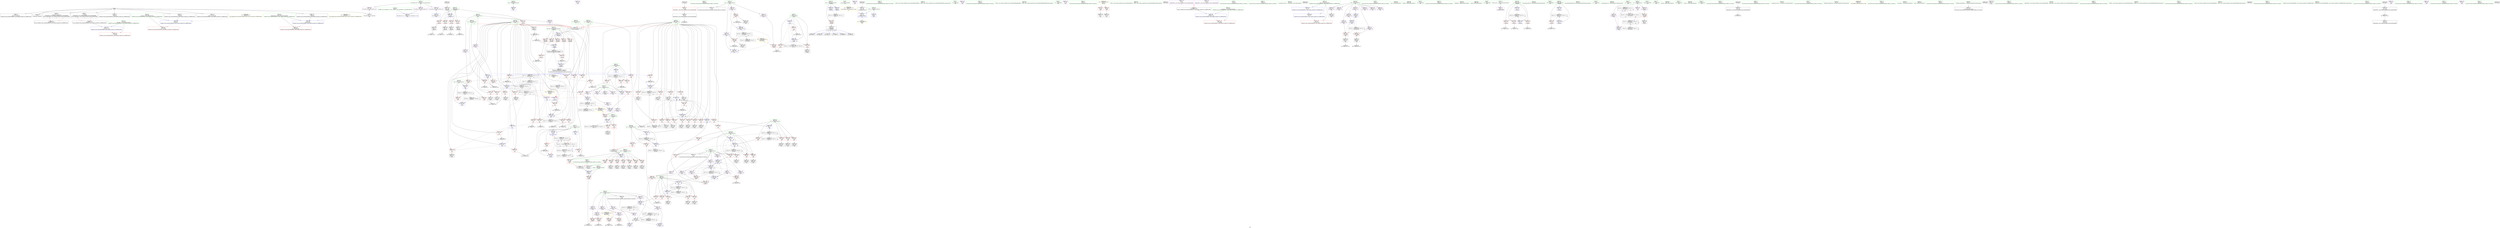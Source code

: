 digraph "SVFG" {
	label="SVFG";

	Node0x5599d5a7e030 [shape=record,color=grey,label="{NodeID: 0\nNullPtr}"];
	Node0x5599d5a7e030 -> Node0x5599d5c53d10[style=solid];
	Node0x5599d5a7e030 -> Node0x5599d5c503c0[style=solid];
	Node0x5599d5a7e030 -> Node0x5599d5c50490[style=solid];
	Node0x5599d5a7e030 -> Node0x5599d5c50560[style=solid];
	Node0x5599d5a7e030 -> Node0x5599d5c50630[style=solid];
	Node0x5599d5a7e030 -> Node0x5599d5c50700[style=solid];
	Node0x5599d5a7e030 -> Node0x5599d5c507d0[style=solid];
	Node0x5599d5a7e030 -> Node0x5599d5c508a0[style=solid];
	Node0x5599d5a7e030 -> Node0x5599d5c631a0[style=solid];
	Node0x5599d5c5cf00 [shape=record,color=grey,label="{NodeID: 526\n220 = cmp(219, 221, )\n}"];
	Node0x5599d5c646f0 [shape=record,color=blue,label="{NodeID: 360\n349\<--16\nretval\<--\nmain\n}"];
	Node0x5599d5c60290 [shape=record,color=red,label="{NodeID: 277\n468\<--359\n\<--i\nmain\n}"];
	Node0x5599d5c60290 -> Node0x5599d5c57360[style=solid];
	Node0x5599d5c53f80 [shape=record,color=purple,label="{NodeID: 194\n386\<--39\n\<--.str.6\nmain\n}"];
	Node0x5599d5c510b0 [shape=record,color=black,label="{NodeID: 111\n95\<--94\nconv5\<--\n_Z6pluralNSt7__cxx1112basic_stringIcSt11char_traitsIcESaIcEEE\n}"];
	Node0x5599d5c510b0 -> Node0x5599d5c6f480[style=solid];
	Node0x5599d5c4f390 [shape=record,color=green,label="{NodeID: 28\n289\<--1\n\<--dummyObj\nCan only get source location for instruction, argument, global var or function.}"];
	Node0x5599d5c5a010 [shape=record,color=blue,label="{NodeID: 388\n367\<--594\nroot\<--\nmain\n}"];
	Node0x5599d5c5a010 -> Node0x5599d5c885d0[style=dashed];
	Node0x5599d5c5a010 -> Node0x5599d5c914e0[style=dashed];
	Node0x5599d5c61950 [shape=record,color=red,label="{NodeID: 305\n551\<--363\n\<--c\nmain\n}"];
	Node0x5599d5c61950 -> Node0x5599d5c658d0[style=solid];
	Node0x5599d5c556d0 [shape=record,color=red,label="{NodeID: 222\n156\<--125\nsel\<--ehselector.slot\n_ZStplIcSt11char_traitsIcESaIcEENSt7__cxx1112basic_stringIT_T0_T1_EERKS8_PKS5_\n}"];
	Node0x5599d5c571c0 [shape=record,color=black,label="{NodeID: 139\n462\<--459\nidxprom26\<--\nmain\n}"];
	Node0x5599d5c51a90 [shape=record,color=green,label="{NodeID: 56\n125\<--126\nehselector.slot\<--ehselector.slot_field_insensitive\n_ZStplIcSt11char_traitsIcESaIcEENSt7__cxx1112basic_stringIT_T0_T1_EERKS8_PKS5_\n}"];
	Node0x5599d5c51a90 -> Node0x5599d5c556d0[style=solid];
	Node0x5599d5c51a90 -> Node0x5599d5c636b0[style=solid];
	Node0x5599d5cce960 [shape=record,color=black,label="{NodeID: 748\n400 = PHI(174, )\n}"];
	Node0x5599d5c8f020 [shape=record,color=yellow,style=double,label="{NodeID: 665\n10V_1 = ENCHI(MR_10V_0)\npts\{126 \}\nFun[_ZStplIcSt11char_traitsIcESaIcEENSt7__cxx1112basic_stringIT_T0_T1_EERKS8_PKS5_]}"];
	Node0x5599d5c8f020 -> Node0x5599d5c636b0[style=dashed];
	Node0x5599d5c6e880 [shape=record,color=grey,label="{NodeID: 499\n234 = Binary(230, 233, )\n}"];
	Node0x5599d5c6e880 -> Node0x5599d5c6ea00[style=solid];
	Node0x5599d5c630a0 [shape=record,color=blue,label="{NodeID: 333\n676\<--50\nllvm.global_ctors_1\<--_GLOBAL__sub_I_sourspinach_2_0.cpp\nGlob }"];
	Node0x5599d5c5eca0 [shape=record,color=red,label="{NodeID: 250\n325\<--270\n\<--j\n_Z3recii\n}"];
	Node0x5599d5c5eca0 -> Node0x5599d5c56800[style=solid];
	Node0x5599d5c58880 [shape=record,color=purple,label="{NodeID: 167\n324\<--21\narrayidx20\<--con\n_Z3recii\n}"];
	Node0x5599d5c53300 [shape=record,color=green,label="{NodeID: 84\n367\<--368\nroot\<--root_field_insensitive\nmain\n}"];
	Node0x5599d5c53300 -> Node0x5599d5c61e30[style=solid];
	Node0x5599d5c53300 -> Node0x5599d5c61f00[style=solid];
	Node0x5599d5c53300 -> Node0x5599d5c65590[style=solid];
	Node0x5599d5c53300 -> Node0x5599d5c5a010[style=solid];
	Node0x5599d5c10e50 [shape=record,color=green,label="{NodeID: 1\n7\<--1\n__dso_handle\<--dummyObj\nGlob }"];
	Node0x5599d5c647c0 [shape=record,color=blue,label="{NodeID: 361\n353\<--89\nt\<--\nmain\n}"];
	Node0x5599d5c647c0 -> Node0x5599d5c862d0[style=dashed];
	Node0x5599d5c60360 [shape=record,color=red,label="{NodeID: 278\n472\<--359\n\<--i\nmain\n}"];
	Node0x5599d5c60360 -> Node0x5599d5c57430[style=solid];
	Node0x5599d5c54050 [shape=record,color=purple,label="{NodeID: 195\n396\<--42\n\<--.str.7\nmain\n}"];
	Node0x5599d5c51180 [shape=record,color=black,label="{NodeID: 112\n167\<--163\nconv\<--call\n__cxx_global_var_init.2\n}"];
	Node0x5599d5c51180 -> Node0x5599d5c63780[style=solid];
	Node0x5599d5c4f420 [shape=record,color=green,label="{NodeID: 29\n418\<--1\n\<--dummyObj\nCan only get source location for instruction, argument, global var or function.}"];
	Node0x5599d5c5a0e0 [shape=record,color=blue,label="{NodeID: 389\n361\<--611\nj\<--\nmain\n}"];
	Node0x5599d5c5a0e0 -> Node0x5599d5c61540[style=dashed];
	Node0x5599d5c5a0e0 -> Node0x5599d5c65320[style=dashed];
	Node0x5599d5c5a0e0 -> Node0x5599d5c5a0e0[style=dashed];
	Node0x5599d5c5a0e0 -> Node0x5599d5c876d0[style=dashed];
	Node0x5599d5c61a20 [shape=record,color=red,label="{NodeID: 306\n523\<--365\n\<--cur\nmain\n}"];
	Node0x5599d5c61a20 -> Node0x5599d5c65660[style=solid];
	Node0x5599d5c557a0 [shape=record,color=red,label="{NodeID: 223\n258\<--176\n\<--retval\n_Z4ReadRi\n}"];
	Node0x5599d5c557a0 -> Node0x5599d5c56180[style=solid];
	Node0x5599d5c57290 [shape=record,color=black,label="{NodeID: 140\n466\<--465\nidxprom28\<--\nmain\n}"];
	Node0x5599d5c51b60 [shape=record,color=green,label="{NodeID: 57\n133\<--134\n_ZNSt7__cxx1112basic_stringIcSt11char_traitsIcESaIcEEC1ERKS4_\<--_ZNSt7__cxx1112basic_stringIcSt11char_traitsIcESaIcEEC1ERKS4__field_insensitive\n}"];
	Node0x5599d5ccead0 [shape=record,color=black,label="{NodeID: 749\n401 = PHI(174, )\n}"];
	Node0x5599d5c6ea00 [shape=record,color=grey,label="{NodeID: 500\n235 = Binary(234, 221, )\n}"];
	Node0x5599d5c6ea00 -> Node0x5599d5c63e00[style=solid];
	Node0x5599d5c631a0 [shape=record,color=blue, style = dotted,label="{NodeID: 334\n677\<--3\nllvm.global_ctors_2\<--dummyVal\nGlob }"];
	Node0x5599d5c5ed70 [shape=record,color=red,label="{NodeID: 251\n341\<--270\n\<--j\n_Z3recii\n}"];
	Node0x5599d5c5ed70 -> Node0x5599d5c6d800[style=solid];
	Node0x5599d5c58950 [shape=record,color=purple,label="{NodeID: 168\n327\<--21\narrayidx22\<--con\n_Z3recii\n}"];
	Node0x5599d5c58950 -> Node0x5599d5c5f3f0[style=solid];
	Node0x5599d5c533d0 [shape=record,color=green,label="{NodeID: 85\n369\<--370\nnxtI\<--nxtI_field_insensitive\nmain\n}"];
	Node0x5599d5c533d0 -> Node0x5599d5c61fd0[style=solid];
	Node0x5599d5c533d0 -> Node0x5599d5c620a0[style=solid];
	Node0x5599d5c533d0 -> Node0x5599d5c62170[style=solid];
	Node0x5599d5c533d0 -> Node0x5599d5c62240[style=solid];
	Node0x5599d5c533d0 -> Node0x5599d5c62310[style=solid];
	Node0x5599d5c533d0 -> Node0x5599d5c59da0[style=solid];
	Node0x5599d5c2f4c0 [shape=record,color=green,label="{NodeID: 2\n8\<--1\n.str\<--dummyObj\nGlob }"];
	Node0x5599d5c64890 [shape=record,color=blue,label="{NodeID: 362\n359\<--16\ni\<--\nmain\n}"];
	Node0x5599d5c64890 -> Node0x5599d5c5fce0[style=dashed];
	Node0x5599d5c64890 -> Node0x5599d5c5fdb0[style=dashed];
	Node0x5599d5c64890 -> Node0x5599d5c5fe80[style=dashed];
	Node0x5599d5c64890 -> Node0x5599d5c64960[style=dashed];
	Node0x5599d5c64890 -> Node0x5599d5c99710[style=dashed];
	Node0x5599d5c60430 [shape=record,color=red,label="{NodeID: 279\n484\<--359\n\<--i\nmain\n}"];
	Node0x5599d5c60430 -> Node0x5599d5c6eb80[style=solid];
	Node0x5599d5c54120 [shape=record,color=purple,label="{NodeID: 196\n585\<--44\n\<--.str.8\nmain\n}"];
	Node0x5599d5c51250 [shape=record,color=black,label="{NodeID: 113\n196\<--193\nconv\<--call\n_Z4ReadRi\n}"];
	Node0x5599d5c51250 -> Node0x5599d5c63b90[style=solid];
	Node0x5599d5c4f4f0 [shape=record,color=green,label="{NodeID: 30\n424\<--1\n\<--dummyObj\nCan only get source location for instruction, argument, global var or function.}"];
	Node0x5599d5ca3ca0 [shape=record,color=yellow,style=double,label="{NodeID: 639\n12V_1 = ENCHI(MR_12V_0)\npts\{14 \}\nFun[_GLOBAL__sub_I_sourspinach_2_0.cpp]|{<s0>33}}"];
	Node0x5599d5ca3ca0:s0 -> Node0x5599d5c63780[style=dashed,color=red];
	Node0x5599d5c5a1b0 [shape=record,color=blue,label="{NodeID: 390\n615\<--281\narrayidx95\<--\nmain\n}"];
	Node0x5599d5c5a1b0 -> Node0x5599d5c62c00[style=dashed];
	Node0x5599d5c5a1b0 -> Node0x5599d5c5a1b0[style=dashed];
	Node0x5599d5c5a1b0 -> Node0x5599d5c5a350[style=dashed];
	Node0x5599d5c61af0 [shape=record,color=red,label="{NodeID: 307\n598\<--365\n\<--cur\nmain\n}"];
	Node0x5599d5c61af0 -> Node0x5599d5c57ec0[style=solid];
	Node0x5599d5c55870 [shape=record,color=red,label="{NodeID: 224\n190\<--178\n\<--first.addr\n_Z4ReadRi\n}"];
	Node0x5599d5c55870 -> Node0x5599d5c63ac0[style=solid];
	Node0x5599d5c57360 [shape=record,color=black,label="{NodeID: 141\n469\<--468\nidxprom30\<--\nmain\n}"];
	Node0x5599d5c51c60 [shape=record,color=green,label="{NodeID: 58\n137\<--138\n_ZNSt7__cxx1112basic_stringIcSt11char_traitsIcESaIcEE6appendEPKc\<--_ZNSt7__cxx1112basic_stringIcSt11char_traitsIcESaIcEE6appendEPKc_field_insensitive\n}"];
	Node0x5599d5ccec10 [shape=record,color=black,label="{NodeID: 750\n411 = PHI(174, )\n}"];
	Node0x5599d5c6eb80 [shape=record,color=grey,label="{NodeID: 501\n486 = cmp(484, 485, )\n}"];
	Node0x5599d5c632a0 [shape=record,color=blue,label="{NodeID: 335\n117\<--115\n__lhs.addr\<--__lhs\n_ZStplIcSt11char_traitsIcESaIcEENSt7__cxx1112basic_stringIT_T0_T1_EERKS8_PKS5_\n}"];
	Node0x5599d5c632a0 -> Node0x5599d5c55390[style=dashed];
	Node0x5599d5c5ee40 [shape=record,color=red,label="{NodeID: 252\n330\<--272\n\<--k\n_Z3recii\n}"];
	Node0x5599d5c5ee40 -> Node0x5599d5c568d0[style=solid];
	Node0x5599d5c58a20 [shape=record,color=purple,label="{NodeID: 169\n442\<--21\narrayidx15\<--con\nmain\n}"];
	Node0x5599d5c534a0 [shape=record,color=green,label="{NodeID: 86\n371\<--372\nnxtV\<--nxtV_field_insensitive\nmain\n}"];
	Node0x5599d5c534a0 -> Node0x5599d5c623e0[style=solid];
	Node0x5599d5c534a0 -> Node0x5599d5c624b0[style=solid];
	Node0x5599d5c534a0 -> Node0x5599d5c65250[style=solid];
	Node0x5599d5c534a0 -> Node0x5599d5c59cd0[style=solid];
	Node0x5599d5c10ba0 [shape=record,color=green,label="{NodeID: 3\n10\<--1\n.str.1\<--dummyObj\nGlob }"];
	Node0x5599d5c64960 [shape=record,color=blue,label="{NodeID: 363\n359\<--414\ni\<--inc\nmain\n}"];
	Node0x5599d5c64960 -> Node0x5599d5c5fce0[style=dashed];
	Node0x5599d5c64960 -> Node0x5599d5c5fdb0[style=dashed];
	Node0x5599d5c64960 -> Node0x5599d5c5fe80[style=dashed];
	Node0x5599d5c64960 -> Node0x5599d5c64960[style=dashed];
	Node0x5599d5c64960 -> Node0x5599d5c99710[style=dashed];
	Node0x5599d5c60500 [shape=record,color=red,label="{NodeID: 280\n512\<--359\n\<--i\nmain\n}"];
	Node0x5599d5c60500 -> Node0x5599d5c5c000[style=solid];
	Node0x5599d5c541f0 [shape=record,color=purple,label="{NodeID: 197\n633\<--46\n\<--.str.9\nmain\n}"];
	Node0x5599d5c51320 [shape=record,color=black,label="{NodeID: 114\n199\<--198\nconv1\<--\n_Z4ReadRi\n}"];
	Node0x5599d5c51320 -> Node0x5599d5c5c480[style=solid];
	Node0x5599d5c4f5c0 [shape=record,color=green,label="{NodeID: 31\n481\<--1\n\<--dummyObj\nCan only get source location for instruction, argument, global var or function.}"];
	Node0x5599d5ca3db0 [shape=record,color=yellow,style=double,label="{NodeID: 640\n44V_1 = ENCHI(MR_44V_0)\npts\{1 \}\nFun[main]}"];
	Node0x5599d5ca3db0 -> Node0x5599d5c55120[style=dashed];
	Node0x5599d5ca3db0 -> Node0x5599d5c551f0[style=dashed];
	Node0x5599d5c5a280 [shape=record,color=blue,label="{NodeID: 391\n365\<--617\ncur\<--\nmain\n}"];
	Node0x5599d5c5a280 -> Node0x5599d5c61af0[style=dashed];
	Node0x5599d5c5a280 -> Node0x5599d5c61bc0[style=dashed];
	Node0x5599d5c5a280 -> Node0x5599d5c61c90[style=dashed];
	Node0x5599d5c5a280 -> Node0x5599d5c61d60[style=dashed];
	Node0x5599d5c5a280 -> Node0x5599d5c5a280[style=dashed];
	Node0x5599d5c5a280 -> Node0x5599d5c5a420[style=dashed];
	Node0x5599d5c61bc0 [shape=record,color=red,label="{NodeID: 308\n608\<--365\n\<--cur\nmain\n}"];
	Node0x5599d5c61bc0 -> Node0x5599d5c58130[style=solid];
	Node0x5599d5c55940 [shape=record,color=red,label="{NodeID: 225\n228\<--178\n\<--first.addr\n_Z4ReadRi\n}"];
	Node0x5599d5c55940 -> Node0x5599d5c5e2e0[style=solid];
	Node0x5599d5c57430 [shape=record,color=black,label="{NodeID: 142\n473\<--472\nidxprom32\<--\nmain\n}"];
	Node0x5599d5c51d60 [shape=record,color=green,label="{NodeID: 59\n149\<--150\n_ZNSt7__cxx1112basic_stringIcSt11char_traitsIcESaIcEED1Ev\<--_ZNSt7__cxx1112basic_stringIcSt11char_traitsIcESaIcEED1Ev_field_insensitive\n}"];
	Node0x5599d5cced50 [shape=record,color=black,label="{NodeID: 751\n634 = PHI()\n}"];
	Node0x5599d5c6ed00 [shape=record,color=grey,label="{NodeID: 502\n507 = cmp(505, 506, )\n}"];
	Node0x5599d5c63370 [shape=record,color=blue,label="{NodeID: 336\n119\<--116\n__rhs.addr\<--__rhs\n_ZStplIcSt11char_traitsIcESaIcEENSt7__cxx1112basic_stringIT_T0_T1_EERKS8_PKS5_\n}"];
	Node0x5599d5c63370 -> Node0x5599d5c55460[style=dashed];
	Node0x5599d5c5ef10 [shape=record,color=red,label="{NodeID: 253\n336\<--272\n\<--k\n_Z3recii\n|{<s0>14}}"];
	Node0x5599d5c5ef10:s0 -> Node0x5599d5cceef0[style=solid,color=red];
	Node0x5599d5c58af0 [shape=record,color=purple,label="{NodeID: 170\n450\<--21\narrayidx20\<--con\nmain\n}"];
	Node0x5599d5c58af0 -> Node0x5599d5c64d70[style=solid];
	Node0x5599d5c53570 [shape=record,color=green,label="{NodeID: 87\n373\<--374\nV\<--V_field_insensitive\nmain\n}"];
	Node0x5599d5c53570 -> Node0x5599d5c545c0[style=solid];
	Node0x5599d5c53570 -> Node0x5599d5c54690[style=solid];
	Node0x5599d5c53570 -> Node0x5599d5c54760[style=solid];
	Node0x5599d5c228e0 [shape=record,color=green,label="{NodeID: 4\n13\<--1\n\<--dummyObj\nCan only get source location for instruction, argument, global var or function.}"];
	Node0x5599d5c64a30 [shape=record,color=blue,label="{NodeID: 364\n357\<--427\nM\<--dec\nmain\n}"];
	Node0x5599d5c64a30 -> Node0x5599d5c5fc10[style=dashed];
	Node0x5599d5c64a30 -> Node0x5599d5c64a30[style=dashed];
	Node0x5599d5c64a30 -> Node0x5599d5c86cd0[style=dashed];
	Node0x5599d5c605d0 [shape=record,color=red,label="{NodeID: 281\n557\<--359\n\<--i\nmain\n}"];
	Node0x5599d5c605d0 -> Node0x5599d5c6db00[style=solid];
	Node0x5599d5c542c0 [shape=record,color=purple,label="{NodeID: 198\n675\<--48\nllvm.global_ctors_0\<--llvm.global_ctors\nGlob }"];
	Node0x5599d5c542c0 -> Node0x5599d5c62fa0[style=solid];
	Node0x5599d5c55e40 [shape=record,color=black,label="{NodeID: 115\n208\<--207\nconv2\<--\n_Z4ReadRi\n}"];
	Node0x5599d5c55e40 -> Node0x5599d5c5c900[style=solid];
	Node0x5599d5c4f690 [shape=record,color=green,label="{NodeID: 32\n489\<--1\n\<--dummyObj\nCan only get source location for instruction, argument, global var or function.}"];
	Node0x5599d5c5a350 [shape=record,color=blue,label="{NodeID: 392\n623\<--620\narrayidx98\<--\nmain\n}"];
	Node0x5599d5c5a350 -> Node0x5599d5c62720[style=dashed];
	Node0x5599d5c5a350 -> Node0x5599d5c62990[style=dashed];
	Node0x5599d5c5a350 -> Node0x5599d5c62c00[style=dashed];
	Node0x5599d5c5a350 -> Node0x5599d5c62cd0[style=dashed];
	Node0x5599d5c5a350 -> Node0x5599d5c59f40[style=dashed];
	Node0x5599d5c5a350 -> Node0x5599d5c5a1b0[style=dashed];
	Node0x5599d5c5a350 -> Node0x5599d5c5a350[style=dashed];
	Node0x5599d5c5a350 -> Node0x5599d5c89ed0[style=dashed];
	Node0x5599d5c61c90 [shape=record,color=red,label="{NodeID: 309\n613\<--365\n\<--cur\nmain\n}"];
	Node0x5599d5c61c90 -> Node0x5599d5c58200[style=solid];
	Node0x5599d5c55a10 [shape=record,color=red,label="{NodeID: 226\n236\<--178\n\<--first.addr\n_Z4ReadRi\n}"];
	Node0x5599d5c55a10 -> Node0x5599d5c63e00[style=solid];
	Node0x5599d5c57500 [shape=record,color=black,label="{NodeID: 143\n476\<--475\nidxprom34\<--\nmain\n}"];
	Node0x5599d5c51e60 [shape=record,color=green,label="{NodeID: 60\n160\<--161\n__cxx_global_var_init.2\<--__cxx_global_var_init.2_field_insensitive\n}"];
	Node0x5599d5ccee20 [shape=record,color=black,label="{NodeID: 752\n586 = PHI()\n}"];
	Node0x5599d5c6ee80 [shape=record,color=grey,label="{NodeID: 503\n494 = cmp(492, 493, )\n}"];
	Node0x5599d5c63440 [shape=record,color=blue,label="{NodeID: 337\n121\<--130\nnrvo\<--\n_ZStplIcSt11char_traitsIcESaIcEENSt7__cxx1112basic_stringIT_T0_T1_EERKS8_PKS5_\n}"];
	Node0x5599d5c63440 -> Node0x5599d5c63510[style=dashed];
	Node0x5599d5c5efe0 [shape=record,color=red,label="{NodeID: 254\n279\<--278\n\<--arrayidx\n_Z3recii\n}"];
	Node0x5599d5c5efe0 -> Node0x5599d5c5cc00[style=solid];
	Node0x5599d5c58bc0 [shape=record,color=purple,label="{NodeID: 171\n455\<--21\narrayidx22\<--con\nmain\n}"];
	Node0x5599d5c53640 [shape=record,color=green,label="{NodeID: 88\n375\<--376\nadj\<--adj_field_insensitive\nmain\n}"];
	Node0x5599d5c53640 -> Node0x5599d5c54830[style=solid];
	Node0x5599d5c53640 -> Node0x5599d5c54900[style=solid];
	Node0x5599d5c53640 -> Node0x5599d5c549d0[style=solid];
	Node0x5599d5c53640 -> Node0x5599d5c54aa0[style=solid];
	Node0x5599d5c53640 -> Node0x5599d5c54b70[style=solid];
	Node0x5599d5c53640 -> Node0x5599d5c54c40[style=solid];
	Node0x5599d5c53640 -> Node0x5599d5c54d10[style=solid];
	Node0x5599d5c53640 -> Node0x5599d5c54de0[style=solid];
	Node0x5599d5c53640 -> Node0x5599d5c54eb0[style=solid];
	Node0x5599d5c22a30 [shape=record,color=green,label="{NodeID: 5\n16\<--1\n\<--dummyObj\nCan only get source location for instruction, argument, global var or function.}"];
	Node0x5599d5c64b00 [shape=record,color=blue,label="{NodeID: 365\n359\<--434\ni\<--dec12\nmain\n}"];
	Node0x5599d5c64b00 -> Node0x5599d5c60020[style=dashed];
	Node0x5599d5c64b00 -> Node0x5599d5c600f0[style=dashed];
	Node0x5599d5c64b00 -> Node0x5599d5c601c0[style=dashed];
	Node0x5599d5c64b00 -> Node0x5599d5c60290[style=dashed];
	Node0x5599d5c64b00 -> Node0x5599d5c60360[style=dashed];
	Node0x5599d5c64b00 -> Node0x5599d5c99710[style=dashed];
	Node0x5599d5c606a0 [shape=record,color=red,label="{NodeID: 282\n587\<--359\n\<--i\nmain\n}"];
	Node0x5599d5c606a0 -> Node0x5599d5c6f000[style=solid];
	Node0x5599d5c543c0 [shape=record,color=purple,label="{NodeID: 199\n676\<--48\nllvm.global_ctors_1\<--llvm.global_ctors\nGlob }"];
	Node0x5599d5c543c0 -> Node0x5599d5c630a0[style=solid];
	Node0x5599d5c55f10 [shape=record,color=black,label="{NodeID: 116\n219\<--218\nconv7\<--\n_Z4ReadRi\n}"];
	Node0x5599d5c55f10 -> Node0x5599d5c5cf00[style=solid];
	Node0x5599d5c4f760 [shape=record,color=green,label="{NodeID: 33\n519\<--1\n\<--dummyObj\nCan only get source location for instruction, argument, global var or function.|{<s0>29}}"];
	Node0x5599d5c4f760:s0 -> Node0x5599d5ccf1f0[style=solid,color=red];
	Node0x5599d5c5a420 [shape=record,color=blue,label="{NodeID: 393\n365\<--626\ncur\<--\nmain\n}"];
	Node0x5599d5c5a420 -> Node0x5599d5c61a20[style=dashed];
	Node0x5599d5c5a420 -> Node0x5599d5c61af0[style=dashed];
	Node0x5599d5c5a420 -> Node0x5599d5c61bc0[style=dashed];
	Node0x5599d5c5a420 -> Node0x5599d5c61c90[style=dashed];
	Node0x5599d5c5a420 -> Node0x5599d5c61d60[style=dashed];
	Node0x5599d5c5a420 -> Node0x5599d5c5a280[style=dashed];
	Node0x5599d5c5a420 -> Node0x5599d5c5a420[style=dashed];
	Node0x5599d5c5a420 -> Node0x5599d5c880d0[style=dashed];
	Node0x5599d5c61d60 [shape=record,color=red,label="{NodeID: 310\n620\<--365\n\<--cur\nmain\n}"];
	Node0x5599d5c61d60 -> Node0x5599d5c5a350[style=solid];
	Node0x5599d5c55ae0 [shape=record,color=red,label="{NodeID: 227\n250\<--178\n\<--first.addr\n_Z4ReadRi\n}"];
	Node0x5599d5c55ae0 -> Node0x5599d5c5e3b0[style=solid];
	Node0x5599d5c575d0 [shape=record,color=black,label="{NodeID: 144\n497\<--496\nidxprom42\<--\nmain\n}"];
	Node0x5599d5c51f60 [shape=record,color=green,label="{NodeID: 61\n165\<--166\nacos\<--acos_field_insensitive\n}"];
	Node0x5599d5cceef0 [shape=record,color=black,label="{NodeID: 753\n264 = PHI(336, 563, )\n0th arg _Z3recii }"];
	Node0x5599d5cceef0 -> Node0x5599d5c64140[style=solid];
	Node0x5599d5c6f000 [shape=record,color=grey,label="{NodeID: 504\n588 = cmp(587, 16, )\n}"];
	Node0x5599d5c63510 [shape=record,color=blue,label="{NodeID: 338\n121\<--140\nnrvo\<--\n_ZStplIcSt11char_traitsIcESaIcEENSt7__cxx1112basic_stringIT_T0_T1_EERKS8_PKS5_\n}"];
	Node0x5599d5c63510 -> Node0x5599d5c55530[style=dashed];
	Node0x5599d5c5f0b0 [shape=record,color=red,label="{NodeID: 255\n287\<--286\n\<--arrayidx2\n_Z3recii\n}"];
	Node0x5599d5c5f0b0 -> Node0x5599d5c5c780[style=solid];
	Node0x5599d5c58c90 [shape=record,color=purple,label="{NodeID: 172\n463\<--21\narrayidx27\<--con\nmain\n}"];
	Node0x5599d5c58c90 -> Node0x5599d5c64f10[style=solid];
	Node0x5599d5c53710 [shape=record,color=green,label="{NodeID: 89\n382\<--383\nfreopen\<--freopen_field_insensitive\n}"];
	Node0x5599d5c2f920 [shape=record,color=green,label="{NodeID: 6\n32\<--1\n.str.3\<--dummyObj\nGlob }"];
	Node0x5599d5c64bd0 [shape=record,color=blue,label="{NodeID: 366\n361\<--437\nj\<--dec13\nmain\n}"];
	Node0x5599d5c64bd0 -> Node0x5599d5c60910[style=dashed];
	Node0x5599d5c64bd0 -> Node0x5599d5c609e0[style=dashed];
	Node0x5599d5c64bd0 -> Node0x5599d5c60ab0[style=dashed];
	Node0x5599d5c64bd0 -> Node0x5599d5c60b80[style=dashed];
	Node0x5599d5c64bd0 -> Node0x5599d5c60c50[style=dashed];
	Node0x5599d5c64bd0 -> Node0x5599d5c99c10[style=dashed];
	Node0x5599d5c60770 [shape=record,color=red,label="{NodeID: 283\n629\<--359\n\<--i\nmain\n}"];
	Node0x5599d5c60770 -> Node0x5599d5c6de00[style=solid];
	Node0x5599d5c544c0 [shape=record,color=purple,label="{NodeID: 200\n677\<--48\nllvm.global_ctors_2\<--llvm.global_ctors\nGlob }"];
	Node0x5599d5c544c0 -> Node0x5599d5c631a0[style=solid];
	Node0x5599d5c55fe0 [shape=record,color=black,label="{NodeID: 117\n224\<--223\nconv10\<--\n_Z4ReadRi\n}"];
	Node0x5599d5c55fe0 -> Node0x5599d5c5cd80[style=solid];
	Node0x5599d5c4f830 [shape=record,color=green,label="{NodeID: 34\n562\<--1\n\<--dummyObj\nCan only get source location for instruction, argument, global var or function.}"];
	Node0x5599d5ca4080 [shape=record,color=yellow,style=double,label="{NodeID: 643\n49V_1 = ENCHI(MR_49V_0)\npts\{352 \}\nFun[main]|{<s0>17}}"];
	Node0x5599d5ca4080:s0 -> Node0x5599d5c63ac0[style=dashed,color=red];
	Node0x5599d5c5a4f0 [shape=record,color=blue,label="{NodeID: 394\n359\<--630\ni\<--inc101\nmain\n}"];
	Node0x5599d5c5a4f0 -> Node0x5599d5c60430[style=dashed];
	Node0x5599d5c5a4f0 -> Node0x5599d5c60500[style=dashed];
	Node0x5599d5c5a4f0 -> Node0x5599d5c605d0[style=dashed];
	Node0x5599d5c5a4f0 -> Node0x5599d5c606a0[style=dashed];
	Node0x5599d5c5a4f0 -> Node0x5599d5c60770[style=dashed];
	Node0x5599d5c5a4f0 -> Node0x5599d5c5a4f0[style=dashed];
	Node0x5599d5c5a4f0 -> Node0x5599d5c871d0[style=dashed];
	Node0x5599d5c61e30 [shape=record,color=red,label="{NodeID: 311\n537\<--367\n\<--root\nmain\n}"];
	Node0x5599d5c61e30 -> Node0x5599d5c6fd80[style=solid];
	Node0x5599d5c55bb0 [shape=record,color=red,label="{NodeID: 228\n253\<--178\n\<--first.addr\n_Z4ReadRi\n}"];
	Node0x5599d5c55bb0 -> Node0x5599d5c63fa0[style=solid];
	Node0x5599d5c576a0 [shape=record,color=black,label="{NodeID: 145\n503\<--502\nidxprom45\<--\nmain\n}"];
	Node0x5599d5c52060 [shape=record,color=green,label="{NodeID: 62\n172\<--173\n_Z4ReadRi\<--_Z4ReadRi_field_insensitive\n}"];
	Node0x5599d5ccf1f0 [shape=record,color=black,label="{NodeID: 754\n265 = PHI(337, 519, )\n1st arg _Z3recii }"];
	Node0x5599d5ccf1f0 -> Node0x5599d5c64210[style=solid];
	Node0x5599d5c6f180 [shape=record,color=grey,label="{NodeID: 505\n500 = cmp(499, 289, )\n}"];
	Node0x5599d5c635e0 [shape=record,color=blue,label="{NodeID: 339\n123\<--144\nexn.slot\<--\n_ZStplIcSt11char_traitsIcESaIcEENSt7__cxx1112basic_stringIT_T0_T1_EERKS8_PKS5_\n}"];
	Node0x5599d5c635e0 -> Node0x5599d5c55600[style=dashed];
	Node0x5599d5c5f180 [shape=record,color=red,label="{NodeID: 256\n294\<--293\n\<--arrayidx5\n_Z3recii\n}"];
	Node0x5599d5c5f180 -> Node0x5599d5c5c180[style=solid];
	Node0x5599d5c58d60 [shape=record,color=purple,label="{NodeID: 173\n498\<--23\narrayidx43\<--par\nmain\n}"];
	Node0x5599d5c58d60 -> Node0x5599d5c62720[style=solid];
	Node0x5599d5c53810 [shape=record,color=green,label="{NodeID: 90\n398\<--399\nprintf\<--printf_field_insensitive\n}"];
	Node0x5599d5c222b0 [shape=record,color=green,label="{NodeID: 7\n34\<--1\n.str.4\<--dummyObj\nGlob }"];
	Node0x5599d5c64ca0 [shape=record,color=blue,label="{NodeID: 367\n445\<--447\narrayidx17\<--inc18\nmain\n}"];
	Node0x5599d5c64ca0 -> Node0x5599d5c62650[style=dashed];
	Node0x5599d5c64ca0 -> Node0x5599d5c64e40[style=dashed];
	Node0x5599d5c60840 [shape=record,color=red,label="{NodeID: 284\n436\<--361\n\<--j\nmain\n}"];
	Node0x5599d5c60840 -> Node0x5599d5c6d380[style=solid];
	Node0x5599d5c545c0 [shape=record,color=purple,label="{NodeID: 201\n410\<--373\narrayidx\<--V\nmain\n|{<s0>21}}"];
	Node0x5599d5c545c0:s0 -> Node0x5599d5ccf370[style=solid,color=red];
	Node0x5599d5c560b0 [shape=record,color=black,label="{NodeID: 118\n233\<--232\nconv13\<--\n_Z4ReadRi\n}"];
	Node0x5599d5c560b0 -> Node0x5599d5c6e880[style=solid];
	Node0x5599d5c4f900 [shape=record,color=green,label="{NodeID: 35\n4\<--6\n_ZStL8__ioinit\<--_ZStL8__ioinit_field_insensitive\nGlob }"];
	Node0x5599d5c4f900 -> Node0x5599d5c583a0[style=solid];
	Node0x5599d5c5a5c0 [shape=record,color=blue,label="{NodeID: 395\n353\<--637\nt\<--inc105\nmain\n}"];
	Node0x5599d5c5a5c0 -> Node0x5599d5c862d0[style=dashed];
	Node0x5599d5c61f00 [shape=record,color=red,label="{NodeID: 312\n563\<--367\n\<--root\nmain\n|{<s0>29}}"];
	Node0x5599d5c61f00:s0 -> Node0x5599d5cceef0[style=solid,color=red];
	Node0x5599d5c55c80 [shape=record,color=red,label="{NodeID: 229\n198\<--180\n\<--c\n_Z4ReadRi\n}"];
	Node0x5599d5c55c80 -> Node0x5599d5c51320[style=solid];
	Node0x5599d5c57770 [shape=record,color=black,label="{NodeID: 146\n516\<--515\nidxprom50\<--\nmain\n}"];
	Node0x5599d5c52160 [shape=record,color=green,label="{NodeID: 63\n176\<--177\nretval\<--retval_field_insensitive\n_Z4ReadRi\n}"];
	Node0x5599d5c52160 -> Node0x5599d5c557a0[style=solid];
	Node0x5599d5c52160 -> Node0x5599d5c63c60[style=solid];
	Node0x5599d5c52160 -> Node0x5599d5c64070[style=solid];
	Node0x5599d5ccf370 [shape=record,color=black,label="{NodeID: 755\n175 = PHI(351, 355, 357, 410, 359, 361, )\n0th arg _Z4ReadRi }"];
	Node0x5599d5ccf370 -> Node0x5599d5c63850[style=solid];
	Node0x5599d5c978e0 [shape=record,color=black,label="{NodeID: 589\nMR_20V_3 = PHI(MR_20V_6, MR_20V_2, )\npts\{183 \}\n}"];
	Node0x5599d5c978e0 -> Node0x5599d5c5dfa0[style=dashed];
	Node0x5599d5c978e0 -> Node0x5599d5c5e070[style=dashed];
	Node0x5599d5c978e0 -> Node0x5599d5c5e140[style=dashed];
	Node0x5599d5c978e0 -> Node0x5599d5c63ed0[style=dashed];
	Node0x5599d5c978e0 -> Node0x5599d5c978e0[style=dashed];
	Node0x5599d5c6f300 [shape=record,color=grey,label="{NodeID: 506\n429 = cmp(426, 16, )\n}"];
	Node0x5599d5c636b0 [shape=record,color=blue,label="{NodeID: 340\n125\<--146\nehselector.slot\<--\n_ZStplIcSt11char_traitsIcESaIcEENSt7__cxx1112basic_stringIT_T0_T1_EERKS8_PKS5_\n}"];
	Node0x5599d5c636b0 -> Node0x5599d5c556d0[style=dashed];
	Node0x5599d5c5f250 [shape=record,color=red,label="{NodeID: 257\n306\<--305\n\<--arrayidx12\n_Z3recii\n}"];
	Node0x5599d5c5f250 -> Node0x5599d5c6f780[style=solid];
	Node0x5599d5c58e30 [shape=record,color=purple,label="{NodeID: 174\n547\<--23\narrayidx64\<--par\nmain\n}"];
	Node0x5599d5c58e30 -> Node0x5599d5c62990[style=solid];
	Node0x5599d5c53910 [shape=record,color=green,label="{NodeID: 91\n419\<--420\nllvm.memset.p0i8.i64\<--llvm.memset.p0i8.i64_field_insensitive\n}"];
	Node0x5599d5c22340 [shape=record,color=green,label="{NodeID: 8\n36\<--1\nstdin\<--dummyObj\nGlob }"];
	Node0x5599d5c85dd0 [shape=record,color=black,label="{NodeID: 534\nMR_26V_2 = PHI(MR_26V_3, MR_26V_1, )\npts\{17 \}\n}"];
	Node0x5599d5c85dd0 -> Node0x5599d5c85dd0[style=dashed];
	Node0x5599d5c85dd0 -> Node0x5599d5c90610[style=dashed];
	Node0x5599d5c64d70 [shape=record,color=blue,label="{NodeID: 368\n450\<--439\narrayidx20\<--\nmain\n}"];
	Node0x5599d5c64d70 -> Node0x5599d5c64f10[style=dashed];
	Node0x5599d5c60910 [shape=record,color=red,label="{NodeID: 285\n439\<--361\n\<--j\nmain\n}"];
	Node0x5599d5c60910 -> Node0x5599d5c64d70[style=solid];
	Node0x5599d5c54690 [shape=record,color=purple,label="{NodeID: 202\n504\<--373\narrayidx46\<--V\nmain\n}"];
	Node0x5599d5c54690 -> Node0x5599d5c627f0[style=solid];
	Node0x5599d5c56180 [shape=record,color=black,label="{NodeID: 119\n174\<--258\n_Z4ReadRi_ret\<--\n_Z4ReadRi\n|{<s0>17|<s1>19|<s2>20|<s3>21|<s4>24|<s5>25}}"];
	Node0x5599d5c56180:s0 -> Node0x5599d5cce750[style=solid,color=blue];
	Node0x5599d5c56180:s1 -> Node0x5599d5cce960[style=solid,color=blue];
	Node0x5599d5c56180:s2 -> Node0x5599d5ccead0[style=solid,color=blue];
	Node0x5599d5c56180:s3 -> Node0x5599d5ccec10[style=solid,color=blue];
	Node0x5599d5c56180:s4 -> Node0x5599d5cce120[style=solid,color=blue];
	Node0x5599d5c56180:s5 -> Node0x5599d5cce250[style=solid,color=blue];
	Node0x5599d5c4f9d0 [shape=record,color=green,label="{NodeID: 36\n12\<--14\n_ZL2PI\<--_ZL2PI_field_insensitive\nGlob }"];
	Node0x5599d5c4f9d0 -> Node0x5599d5c62da0[style=solid];
	Node0x5599d5c4f9d0 -> Node0x5599d5c63780[style=solid];
	Node0x5599d5caaad0 [shape=record,color=yellow,style=double,label="{NodeID: 728\n12V_2 = CSCHI(MR_12V_1)\npts\{14 \}\nCS[]}"];
	Node0x5599d5c836d0 [shape=record,color=black,label="{NodeID: 562\nMR_26V_5 = PHI(MR_26V_6, MR_26V_4, )\npts\{17 \}\n|{|<s2>14|<s3>14|<s4>14|<s5>14}}"];
	Node0x5599d5c836d0 -> Node0x5599d5c836d0[style=dashed];
	Node0x5599d5c836d0 -> Node0x5599d5c9ba40[style=dashed];
	Node0x5599d5c836d0:s2 -> Node0x5599d5c54f80[style=dashed,color=red];
	Node0x5599d5c836d0:s3 -> Node0x5599d5c643b0[style=dashed,color=red];
	Node0x5599d5c836d0:s4 -> Node0x5599d5c836d0[style=dashed,color=red];
	Node0x5599d5c836d0:s5 -> Node0x5599d5c9ba40[style=dashed,color=red];
	Node0x5599d5c61fd0 [shape=record,color=red,label="{NodeID: 313\n590\<--369\n\<--nxtI\nmain\n}"];
	Node0x5599d5c61fd0 -> Node0x5599d5c57df0[style=solid];
	Node0x5599d5c55d50 [shape=record,color=red,label="{NodeID: 230\n207\<--180\n\<--c\n_Z4ReadRi\n}"];
	Node0x5599d5c55d50 -> Node0x5599d5c55e40[style=solid];
	Node0x5599d5c57840 [shape=record,color=black,label="{NodeID: 147\n527\<--526\nidxprom53\<--\nmain\n}"];
	Node0x5599d5c52230 [shape=record,color=green,label="{NodeID: 64\n178\<--179\nfirst.addr\<--first.addr_field_insensitive\n_Z4ReadRi\n}"];
	Node0x5599d5c52230 -> Node0x5599d5c55870[style=solid];
	Node0x5599d5c52230 -> Node0x5599d5c55940[style=solid];
	Node0x5599d5c52230 -> Node0x5599d5c55a10[style=solid];
	Node0x5599d5c52230 -> Node0x5599d5c55ae0[style=solid];
	Node0x5599d5c52230 -> Node0x5599d5c55bb0[style=solid];
	Node0x5599d5c52230 -> Node0x5599d5c63850[style=solid];
	Node0x5599d5ccf830 [shape=record,color=black,label="{NodeID: 756\n114 = PHI(78, 78, )\n0th arg _ZStplIcSt11char_traitsIcESaIcEENSt7__cxx1112basic_stringIT_T0_T1_EERKS8_PKS5_ }"];
	Node0x5599d5c97de0 [shape=record,color=black,label="{NodeID: 590\nMR_22V_3 = PHI(MR_22V_5, MR_22V_2, )\npts\{185 \}\n}"];
	Node0x5599d5c97de0 -> Node0x5599d5c5e210[style=dashed];
	Node0x5599d5c97de0 -> Node0x5599d5c63d30[style=dashed];
	Node0x5599d5c97de0 -> Node0x5599d5c97de0[style=dashed];
	Node0x5599d5c6f480 [shape=record,color=grey,label="{NodeID: 507\n96 = cmp(95, 97, )\n}"];
	Node0x5599d5c63780 [shape=record,color=blue,label="{NodeID: 341\n12\<--167\n_ZL2PI\<--conv\n__cxx_global_var_init.2\n|{<s0>33}}"];
	Node0x5599d5c63780:s0 -> Node0x5599d5caaad0[style=dashed,color=blue];
	Node0x5599d5c5f320 [shape=record,color=red,label="{NodeID: 258\n319\<--318\n\<--arrayidx17\n_Z3recii\n}"];
	Node0x5599d5c5f320 -> Node0x5599d5c6fc00[style=solid];
	Node0x5599d5c58f00 [shape=record,color=purple,label="{NodeID: 175\n592\<--23\narrayidx82\<--par\nmain\n}"];
	Node0x5599d5c58f00 -> Node0x5599d5c59f40[style=solid];
	Node0x5599d5c53a10 [shape=record,color=green,label="{NodeID: 92\n510\<--511\nllvm.memcpy.p0i8.p0i8.i64\<--llvm.memcpy.p0i8.p0i8.i64_field_insensitive\n}"];
	Node0x5599d5c22430 [shape=record,color=green,label="{NodeID: 9\n37\<--1\n.str.5\<--dummyObj\nGlob }"];
	Node0x5599d5c862d0 [shape=record,color=black,label="{NodeID: 535\nMR_51V_3 = PHI(MR_51V_4, MR_51V_2, )\npts\{354 \}\n}"];
	Node0x5599d5c862d0 -> Node0x5599d5c5f660[style=dashed];
	Node0x5599d5c862d0 -> Node0x5599d5c5f730[style=dashed];
	Node0x5599d5c862d0 -> Node0x5599d5c5f800[style=dashed];
	Node0x5599d5c862d0 -> Node0x5599d5c5a5c0[style=dashed];
	Node0x5599d5c64e40 [shape=record,color=blue,label="{NodeID: 369\n458\<--460\narrayidx24\<--inc25\nmain\n}"];
	Node0x5599d5c64e40 -> Node0x5599d5c9a110[style=dashed];
	Node0x5599d5c609e0 [shape=record,color=red,label="{NodeID: 286\n453\<--361\n\<--j\nmain\n}"];
	Node0x5599d5c609e0 -> Node0x5599d5c57020[style=solid];
	Node0x5599d5c54760 [shape=record,color=purple,label="{NodeID: 203\n571\<--373\narrayidx72\<--V\nmain\n}"];
	Node0x5599d5c54760 -> Node0x5599d5c62a60[style=solid];
	Node0x5599d5c56250 [shape=record,color=black,label="{NodeID: 120\n277\<--276\nidxprom\<--\n_Z3recii\n}"];
	Node0x5599d5c4faa0 [shape=record,color=green,label="{NodeID: 37\n15\<--17\ncnt\<--cnt_field_insensitive\nGlob }"];
	Node0x5599d5c4faa0 -> Node0x5599d5c54f80[style=solid];
	Node0x5599d5c4faa0 -> Node0x5599d5c55050[style=solid];
	Node0x5599d5c4faa0 -> Node0x5599d5c62ea0[style=solid];
	Node0x5599d5c4faa0 -> Node0x5599d5c643b0[style=solid];
	Node0x5599d5c4faa0 -> Node0x5599d5c659a0[style=solid];
	Node0x5599d5c620a0 [shape=record,color=red,label="{NodeID: 314\n594\<--369\n\<--nxtI\nmain\n}"];
	Node0x5599d5c620a0 -> Node0x5599d5c5a010[style=solid];
	Node0x5599d5c5dd30 [shape=record,color=red,label="{NodeID: 231\n218\<--180\n\<--c\n_Z4ReadRi\n}"];
	Node0x5599d5c5dd30 -> Node0x5599d5c55f10[style=solid];
	Node0x5599d5c57910 [shape=record,color=black,label="{NodeID: 148\n530\<--529\nidxprom55\<--\nmain\n}"];
	Node0x5599d5c52300 [shape=record,color=green,label="{NodeID: 65\n180\<--181\nc\<--c_field_insensitive\n_Z4ReadRi\n}"];
	Node0x5599d5c52300 -> Node0x5599d5c55c80[style=solid];
	Node0x5599d5c52300 -> Node0x5599d5c55d50[style=solid];
	Node0x5599d5c52300 -> Node0x5599d5c5dd30[style=solid];
	Node0x5599d5c52300 -> Node0x5599d5c5de00[style=solid];
	Node0x5599d5c52300 -> Node0x5599d5c5ded0[style=solid];
	Node0x5599d5c52300 -> Node0x5599d5c63b90[style=solid];
	Node0x5599d5ccf980 [shape=record,color=black,label="{NodeID: 757\n115 = PHI(79, 79, )\n1st arg _ZStplIcSt11char_traitsIcESaIcEENSt7__cxx1112basic_stringIT_T0_T1_EERKS8_PKS5_ }"];
	Node0x5599d5ccf980 -> Node0x5599d5c632a0[style=solid];
	Node0x5599d5c982e0 [shape=record,color=black,label="{NodeID: 591\nMR_24V_3 = PHI(MR_24V_8, MR_24V_2, )\npts\{352 356 358 360 362 3740000 \}\n}"];
	Node0x5599d5c982e0 -> Node0x5599d5c5e2e0[style=dashed];
	Node0x5599d5c982e0 -> Node0x5599d5c5e3b0[style=dashed];
	Node0x5599d5c982e0 -> Node0x5599d5c63e00[style=dashed];
	Node0x5599d5c982e0 -> Node0x5599d5c63fa0[style=dashed];
	Node0x5599d5c982e0 -> Node0x5599d5c982e0[style=dashed];
	Node0x5599d5c982e0 -> Node0x5599d5ca1ea0[style=dashed];
	Node0x5599d5c6f600 [shape=record,color=grey,label="{NodeID: 508\n241 = cmp(240, 188, )\n}"];
	Node0x5599d5c63850 [shape=record,color=blue,label="{NodeID: 342\n178\<--175\nfirst.addr\<--first\n_Z4ReadRi\n}"];
	Node0x5599d5c63850 -> Node0x5599d5c55870[style=dashed];
	Node0x5599d5c63850 -> Node0x5599d5c55940[style=dashed];
	Node0x5599d5c63850 -> Node0x5599d5c55a10[style=dashed];
	Node0x5599d5c63850 -> Node0x5599d5c55ae0[style=dashed];
	Node0x5599d5c63850 -> Node0x5599d5c55bb0[style=dashed];
	Node0x5599d5c5f3f0 [shape=record,color=red,label="{NodeID: 259\n328\<--327\n\<--arrayidx22\n_Z3recii\n}"];
	Node0x5599d5c5f3f0 -> Node0x5599d5c64550[style=solid];
	Node0x5599d5c58fd0 [shape=record,color=purple,label="{NodeID: 176\n610\<--23\narrayidx93\<--par\nmain\n}"];
	Node0x5599d5c58fd0 -> Node0x5599d5c62c00[style=solid];
	Node0x5599d5c53b10 [shape=record,color=green,label="{NodeID: 93\n664\<--665\n__gxx_personality_v0\<--__gxx_personality_v0_field_insensitive\n}"];
	Node0x5599d5c224c0 [shape=record,color=green,label="{NodeID: 10\n39\<--1\n.str.6\<--dummyObj\nGlob }"];
	Node0x5599d5c867d0 [shape=record,color=black,label="{NodeID: 536\nMR_53V_2 = PHI(MR_53V_3, MR_53V_1, )\npts\{356 \}\n|{<s0>19}}"];
	Node0x5599d5c867d0:s0 -> Node0x5599d5c63ac0[style=dashed,color=red];
	Node0x5599d5c64f10 [shape=record,color=blue,label="{NodeID: 370\n463\<--452\narrayidx27\<--\nmain\n}"];
	Node0x5599d5c64f10 -> Node0x5599d5c9a610[style=dashed];
	Node0x5599d5c60ab0 [shape=record,color=red,label="{NodeID: 287\n456\<--361\n\<--j\nmain\n}"];
	Node0x5599d5c60ab0 -> Node0x5599d5c570f0[style=solid];
	Node0x5599d5c54830 [shape=record,color=purple,label="{NodeID: 204\n421\<--375\narraydecay\<--adj\nmain\n}"];
	Node0x5599d5c54830 -> Node0x5599d5c56ce0[style=solid];
	Node0x5599d5c56320 [shape=record,color=black,label="{NodeID: 121\n285\<--284\nidxprom1\<--\n_Z3recii\n}"];
	Node0x5599d5c4fb70 [shape=record,color=green,label="{NodeID: 38\n18\<--20\nncon\<--ncon_field_insensitive\nGlob }"];
	Node0x5599d5c4fb70 -> Node0x5599d5c50a40[style=solid];
	Node0x5599d5c4fb70 -> Node0x5599d5c58610[style=solid];
	Node0x5599d5c4fb70 -> Node0x5599d5c586e0[style=solid];
	Node0x5599d5c4fb70 -> Node0x5599d5c587b0[style=solid];
	Node0x5599d5c62170 [shape=record,color=red,label="{NodeID: 315\n601\<--369\n\<--nxtI\nmain\n}"];
	Node0x5599d5c62170 -> Node0x5599d5c57f90[style=solid];
	Node0x5599d5c5de00 [shape=record,color=red,label="{NodeID: 232\n223\<--180\n\<--c\n_Z4ReadRi\n}"];
	Node0x5599d5c5de00 -> Node0x5599d5c55fe0[style=solid];
	Node0x5599d5c579e0 [shape=record,color=black,label="{NodeID: 149\n533\<--532\ntobool57\<--\nmain\n}"];
	Node0x5599d5c579e0 -> Node0x5599d5c6e400[style=solid];
	Node0x5599d5c523d0 [shape=record,color=green,label="{NodeID: 66\n182\<--183\nr\<--r_field_insensitive\n_Z4ReadRi\n}"];
	Node0x5599d5c523d0 -> Node0x5599d5c5dfa0[style=solid];
	Node0x5599d5c523d0 -> Node0x5599d5c5e070[style=solid];
	Node0x5599d5c523d0 -> Node0x5599d5c5e140[style=solid];
	Node0x5599d5c523d0 -> Node0x5599d5c63920[style=solid];
	Node0x5599d5c523d0 -> Node0x5599d5c63ed0[style=solid];
	Node0x5599d5ccfad0 [shape=record,color=black,label="{NodeID: 758\n116 = PHI(99, 104, )\n2nd arg _ZStplIcSt11char_traitsIcESaIcEENSt7__cxx1112basic_stringIT_T0_T1_EERKS8_PKS5_ }"];
	Node0x5599d5ccfad0 -> Node0x5599d5c63370[style=solid];
	Node0x5599d5c6f780 [shape=record,color=grey,label="{NodeID: 509\n307 = cmp(306, 289, )\n}"];
	Node0x5599d5c63920 [shape=record,color=blue,label="{NodeID: 343\n182\<--188\nr\<--\n_Z4ReadRi\n}"];
	Node0x5599d5c63920 -> Node0x5599d5c978e0[style=dashed];
	Node0x5599d5c5f4c0 [shape=record,color=red,label="{NodeID: 260\n333\<--332\n\<--arrayidx24\n_Z3recii\n}"];
	Node0x5599d5c5f4c0 -> Node0x5599d5c569a0[style=solid];
	Node0x5599d5c590a0 [shape=record,color=purple,label="{NodeID: 177\n615\<--23\narrayidx95\<--par\nmain\n}"];
	Node0x5599d5c590a0 -> Node0x5599d5c5a1b0[style=solid];
	Node0x5599d5c53c10 [shape=record,color=green,label="{NodeID: 94\n50\<--670\n_GLOBAL__sub_I_sourspinach_2_0.cpp\<--_GLOBAL__sub_I_sourspinach_2_0.cpp_field_insensitive\n}"];
	Node0x5599d5c53c10 -> Node0x5599d5c630a0[style=solid];
	Node0x5599d5c23620 [shape=record,color=green,label="{NodeID: 11\n41\<--1\nstdout\<--dummyObj\nGlob }"];
	Node0x5599d5ca14a0 [shape=record,color=black,label="{NodeID: 620\nMR_77V_3 = PHI(MR_77V_4, MR_77V_2, )\npts\{3740000 \}\n|{|<s3>21}}"];
	Node0x5599d5ca14a0 -> Node0x5599d5c627f0[style=dashed];
	Node0x5599d5ca14a0 -> Node0x5599d5c62a60[style=dashed];
	Node0x5599d5ca14a0 -> Node0x5599d5c8add0[style=dashed];
	Node0x5599d5ca14a0:s3 -> Node0x5599d5c63ac0[style=dashed,color=red];
	Node0x5599d5c86cd0 [shape=record,color=black,label="{NodeID: 537\nMR_55V_2 = PHI(MR_55V_5, MR_55V_1, )\npts\{358 \}\n|{<s0>20}}"];
	Node0x5599d5c86cd0:s0 -> Node0x5599d5c63ac0[style=dashed,color=red];
	Node0x5599d5c64fe0 [shape=record,color=blue,label="{NodeID: 371\n470\<--216\narrayidx31\<--\nmain\n}"];
	Node0x5599d5c64fe0 -> Node0x5599d5c650b0[style=dashed];
	Node0x5599d5c60b80 [shape=record,color=red,label="{NodeID: 288\n465\<--361\n\<--j\nmain\n}"];
	Node0x5599d5c60b80 -> Node0x5599d5c57290[style=solid];
	Node0x5599d5c54900 [shape=record,color=purple,label="{NodeID: 205\n467\<--375\narrayidx29\<--adj\nmain\n}"];
	Node0x5599d5c563f0 [shape=record,color=black,label="{NodeID: 122\n292\<--291\nidxprom4\<--\n_Z3recii\n}"];
	Node0x5599d5c4fc40 [shape=record,color=green,label="{NodeID: 39\n21\<--22\ncon\<--con_field_insensitive\nGlob }"];
	Node0x5599d5c4fc40 -> Node0x5599d5c58880[style=solid];
	Node0x5599d5c4fc40 -> Node0x5599d5c58950[style=solid];
	Node0x5599d5c4fc40 -> Node0x5599d5c58a20[style=solid];
	Node0x5599d5c4fc40 -> Node0x5599d5c58af0[style=solid];
	Node0x5599d5c4fc40 -> Node0x5599d5c58bc0[style=solid];
	Node0x5599d5c4fc40 -> Node0x5599d5c58c90[style=solid];
	Node0x5599d5caae70 [shape=record,color=yellow,style=double,label="{NodeID: 731\n49V_2 = CSCHI(MR_49V_1)\npts\{352 \}\nCS[]}"];
	Node0x5599d5caae70 -> Node0x5599d5c5f590[style=dashed];
	Node0x5599d5c83db0 [shape=record,color=black,label="{NodeID: 565\nMR_42V_4 = PHI(MR_42V_5, MR_42V_3, )\npts\{310000 \}\n|{|<s3>14|<s4>14}}"];
	Node0x5599d5c83db0 -> Node0x5599d5c5f4c0[style=dashed];
	Node0x5599d5c83db0 -> Node0x5599d5c83db0[style=dashed];
	Node0x5599d5c83db0 -> Node0x5599d5c9c940[style=dashed];
	Node0x5599d5c83db0:s3 -> Node0x5599d5c642e0[style=dashed,color=red];
	Node0x5599d5c83db0:s4 -> Node0x5599d5c9c940[style=dashed,color=red];
	Node0x5599d5c6cf00 [shape=record,color=grey,label="{NodeID: 482\n460 = Binary(459, 89, )\n}"];
	Node0x5599d5c6cf00 -> Node0x5599d5c64e40[style=solid];
	Node0x5599d5c62240 [shape=record,color=red,label="{NodeID: 316\n621\<--369\n\<--nxtI\nmain\n}"];
	Node0x5599d5c62240 -> Node0x5599d5c582d0[style=solid];
	Node0x5599d5c5ded0 [shape=record,color=red,label="{NodeID: 233\n232\<--180\n\<--c\n_Z4ReadRi\n}"];
	Node0x5599d5c5ded0 -> Node0x5599d5c560b0[style=solid];
	Node0x5599d5c57ab0 [shape=record,color=black,label="{NodeID: 150\n542\<--541\nidxprom61\<--\nmain\n}"];
	Node0x5599d5c524a0 [shape=record,color=green,label="{NodeID: 67\n184\<--185\nn\<--n_field_insensitive\n_Z4ReadRi\n}"];
	Node0x5599d5c524a0 -> Node0x5599d5c5e210[style=solid];
	Node0x5599d5c524a0 -> Node0x5599d5c639f0[style=solid];
	Node0x5599d5c524a0 -> Node0x5599d5c63d30[style=solid];
	Node0x5599d5c6f900 [shape=record,color=grey,label="{NodeID: 510\n567 = cmp(565, 566, )\n}"];
	Node0x5599d5c639f0 [shape=record,color=blue,label="{NodeID: 344\n184\<--188\nn\<--\n_Z4ReadRi\n}"];
	Node0x5599d5c639f0 -> Node0x5599d5c97de0[style=dashed];
	Node0x5599d5c5f590 [shape=record,color=red,label="{NodeID: 261\n392\<--351\n\<--T\nmain\n}"];
	Node0x5599d5c5f590 -> Node0x5599d5c5c300[style=solid];
	Node0x5599d5c59170 [shape=record,color=purple,label="{NodeID: 178\n623\<--23\narrayidx98\<--par\nmain\n}"];
	Node0x5599d5c59170 -> Node0x5599d5c5a350[style=solid];
	Node0x5599d5c53d10 [shape=record,color=black,label="{NodeID: 95\n2\<--3\ndummyVal\<--dummyVal\n}"];
	Node0x5599d5c236b0 [shape=record,color=green,label="{NodeID: 12\n42\<--1\n.str.7\<--dummyObj\nGlob }"];
	Node0x5599d5ca19a0 [shape=record,color=black,label="{NodeID: 621\nMR_14V_4 = PHI(MR_14V_3, MR_14V_2, )\npts\{177 \}\n}"];
	Node0x5599d5ca19a0 -> Node0x5599d5c557a0[style=dashed];
	Node0x5599d5c871d0 [shape=record,color=black,label="{NodeID: 538\nMR_57V_2 = PHI(MR_57V_10, MR_57V_1, )\npts\{360 \}\n}"];
	Node0x5599d5c871d0 -> Node0x5599d5c64890[style=dashed];
	Node0x5599d5c650b0 [shape=record,color=blue,label="{NodeID: 372\n477\<--216\narrayidx35\<--\nmain\n}"];
	Node0x5599d5c650b0 -> Node0x5599d5c628c0[style=dashed];
	Node0x5599d5c650b0 -> Node0x5599d5c62b30[style=dashed];
	Node0x5599d5c650b0 -> Node0x5599d5c64fe0[style=dashed];
	Node0x5599d5c650b0 -> Node0x5599d5c8b2d0[style=dashed];
	Node0x5599d5c60c50 [shape=record,color=red,label="{NodeID: 289\n475\<--361\n\<--j\nmain\n}"];
	Node0x5599d5c60c50 -> Node0x5599d5c57500[style=solid];
	Node0x5599d5c549d0 [shape=record,color=purple,label="{NodeID: 206\n470\<--375\narrayidx31\<--adj\nmain\n}"];
	Node0x5599d5c549d0 -> Node0x5599d5c64fe0[style=solid];
	Node0x5599d5c564c0 [shape=record,color=black,label="{NodeID: 123\n300\<--299\nidxprom9\<--\n_Z3recii\n}"];
	Node0x5599d5c4fd10 [shape=record,color=green,label="{NodeID: 40\n23\<--25\npar\<--par_field_insensitive\nGlob }"];
	Node0x5599d5c4fd10 -> Node0x5599d5c50b40[style=solid];
	Node0x5599d5c4fd10 -> Node0x5599d5c58d60[style=solid];
	Node0x5599d5c4fd10 -> Node0x5599d5c58e30[style=solid];
	Node0x5599d5c4fd10 -> Node0x5599d5c58f00[style=solid];
	Node0x5599d5c4fd10 -> Node0x5599d5c58fd0[style=solid];
	Node0x5599d5c4fd10 -> Node0x5599d5c590a0[style=solid];
	Node0x5599d5c4fd10 -> Node0x5599d5c59170[style=solid];
	Node0x5599d5c90610 [shape=record,color=black,label="{NodeID: 566\nMR_26V_4 = PHI(MR_26V_8, MR_26V_3, )\npts\{17 \}\n}"];
	Node0x5599d5c90610 -> Node0x5599d5c659a0[style=dashed];
	Node0x5599d5c90610 -> Node0x5599d5c85dd0[style=dashed];
	Node0x5599d5c90610 -> Node0x5599d5c90610[style=dashed];
	Node0x5599d5c6d080 [shape=record,color=grey,label="{NodeID: 483\n637 = Binary(636, 89, )\n}"];
	Node0x5599d5c6d080 -> Node0x5599d5c5a5c0[style=solid];
	Node0x5599d5c62310 [shape=record,color=red,label="{NodeID: 317\n626\<--369\n\<--nxtI\nmain\n}"];
	Node0x5599d5c62310 -> Node0x5599d5c5a420[style=solid];
	Node0x5599d5c5dfa0 [shape=record,color=red,label="{NodeID: 234\n202\<--182\n\<--r\n_Z4ReadRi\n}"];
	Node0x5599d5c5dfa0 -> Node0x5599d5c5c600[style=solid];
	Node0x5599d5c57b80 [shape=record,color=black,label="{NodeID: 151\n546\<--545\nidxprom63\<--\nmain\n}"];
	Node0x5599d5c52570 [shape=record,color=green,label="{NodeID: 68\n194\<--195\ngetchar\<--getchar_field_insensitive\n}"];
	Node0x5599d5c6fa80 [shape=record,color=grey,label="{NodeID: 511\n248 = cmp(247, 188, )\n}"];
	Node0x5599d5c63ac0 [shape=record,color=blue,label="{NodeID: 345\n190\<--16\n\<--\n_Z4ReadRi\n}"];
	Node0x5599d5c63ac0 -> Node0x5599d5c982e0[style=dashed];
	Node0x5599d5c5f660 [shape=record,color=red,label="{NodeID: 262\n391\<--353\n\<--t\nmain\n}"];
	Node0x5599d5c5f660 -> Node0x5599d5c5c300[style=solid];
	Node0x5599d5c59240 [shape=record,color=purple,label="{NodeID: 179\n679\<--24\noffset_0\<--\n}"];
	Node0x5599d5c59240 -> Node0x5599d5c62cd0[style=solid];
	Node0x5599d5c503c0 [shape=record,color=black,label="{NodeID: 96\n78\<--3\nagg.result\<--dummyVal\n_Z6pluralNSt7__cxx1112basic_stringIcSt11char_traitsIcESaIcEEE\n0th arg _Z6pluralNSt7__cxx1112basic_stringIcSt11char_traitsIcESaIcEEE |{<s0>6|<s1>7}}"];
	Node0x5599d5c503c0:s0 -> Node0x5599d5ccf830[style=solid,color=red];
	Node0x5599d5c503c0:s1 -> Node0x5599d5ccf830[style=solid,color=red];
	Node0x5599d5c2e880 [shape=record,color=green,label="{NodeID: 13\n44\<--1\n.str.8\<--dummyObj\nGlob }"];
	Node0x5599d5ca1ea0 [shape=record,color=black,label="{NodeID: 622\nMR_24V_9 = PHI(MR_24V_7, MR_24V_3, )\npts\{352 356 358 360 362 3740000 \}\n|{<s0>17|<s1>19|<s2>19|<s3>19|<s4>19|<s5>19|<s6>20|<s7>20|<s8>21|<s9>24|<s10>24|<s11>25|<s12>25}}"];
	Node0x5599d5ca1ea0:s0 -> Node0x5599d5caae70[style=dashed,color=blue];
	Node0x5599d5ca1ea0:s1 -> Node0x5599d5c5f8d0[style=dashed,color=blue];
	Node0x5599d5ca1ea0:s2 -> Node0x5599d5c5f9a0[style=dashed,color=blue];
	Node0x5599d5ca1ea0:s3 -> Node0x5599d5c5fa70[style=dashed,color=blue];
	Node0x5599d5ca1ea0:s4 -> Node0x5599d5c5fb40[style=dashed,color=blue];
	Node0x5599d5ca1ea0:s5 -> Node0x5599d5c867d0[style=dashed,color=blue];
	Node0x5599d5ca1ea0:s6 -> Node0x5599d5c5fc10[style=dashed,color=blue];
	Node0x5599d5ca1ea0:s7 -> Node0x5599d5c64a30[style=dashed,color=blue];
	Node0x5599d5ca1ea0:s8 -> Node0x5599d5ca14a0[style=dashed,color=blue];
	Node0x5599d5ca1ea0:s9 -> Node0x5599d5c5ff50[style=dashed,color=blue];
	Node0x5599d5ca1ea0:s10 -> Node0x5599d5c64b00[style=dashed,color=blue];
	Node0x5599d5ca1ea0:s11 -> Node0x5599d5c60840[style=dashed,color=blue];
	Node0x5599d5ca1ea0:s12 -> Node0x5599d5c64bd0[style=dashed,color=blue];
	Node0x5599d5c876d0 [shape=record,color=black,label="{NodeID: 539\nMR_59V_2 = PHI(MR_59V_6, MR_59V_1, )\npts\{362 \}\n}"];
	Node0x5599d5c876d0 -> Node0x5599d5c99c10[style=dashed];
	Node0x5599d5c65180 [shape=record,color=blue,label="{NodeID: 373\n359\<--16\ni\<--\nmain\n}"];
	Node0x5599d5c65180 -> Node0x5599d5c60430[style=dashed];
	Node0x5599d5c65180 -> Node0x5599d5c60500[style=dashed];
	Node0x5599d5c65180 -> Node0x5599d5c605d0[style=dashed];
	Node0x5599d5c65180 -> Node0x5599d5c606a0[style=dashed];
	Node0x5599d5c65180 -> Node0x5599d5c60770[style=dashed];
	Node0x5599d5c65180 -> Node0x5599d5c5a4f0[style=dashed];
	Node0x5599d5c65180 -> Node0x5599d5c871d0[style=dashed];
	Node0x5599d5c60d20 [shape=record,color=red,label="{NodeID: 290\n492\<--361\n\<--j\nmain\n}"];
	Node0x5599d5c60d20 -> Node0x5599d5c6ee80[style=solid];
	Node0x5599d5c54aa0 [shape=record,color=purple,label="{NodeID: 207\n474\<--375\narrayidx33\<--adj\nmain\n}"];
	Node0x5599d5c56590 [shape=record,color=black,label="{NodeID: 124\n304\<--303\nidxprom11\<--\n_Z3recii\n}"];
	Node0x5599d5c4fde0 [shape=record,color=green,label="{NodeID: 41\n26\<--28\npar2\<--par2_field_insensitive\nGlob }"];
	Node0x5599d5c4fde0 -> Node0x5599d5c50c40[style=solid];
	Node0x5599d5c4fde0 -> Node0x5599d5c59310[style=solid];
	Node0x5599d5c4fde0 -> Node0x5599d5c593e0[style=solid];
	Node0x5599d5c4fde0 -> Node0x5599d5c594b0[style=solid];
	Node0x5599d5c4fde0 -> Node0x5599d5c59580[style=solid];
	Node0x5599d5c4fde0 -> Node0x5599d5c59650[style=solid];
	Node0x5599d5c4fde0 -> Node0x5599d5c59720[style=solid];
	Node0x5599d5c4fde0 -> Node0x5599d5c597f0[style=solid];
	Node0x5599d5c6d200 [shape=record,color=grey,label="{NodeID: 484\n606 = Binary(605, 140, )\n}"];
	Node0x5599d5c623e0 [shape=record,color=red,label="{NodeID: 318\n506\<--371\n\<--nxtV\nmain\n}"];
	Node0x5599d5c623e0 -> Node0x5599d5c6ed00[style=solid];
	Node0x5599d5c5e070 [shape=record,color=red,label="{NodeID: 235\n212\<--182\n\<--r\n_Z4ReadRi\n}"];
	Node0x5599d5c5e070 -> Node0x5599d5c5ca80[style=solid];
	Node0x5599d5c57c50 [shape=record,color=black,label="{NodeID: 152\n553\<--552\nidxprom66\<--\nmain\n}"];
	Node0x5599d5c52670 [shape=record,color=green,label="{NodeID: 69\n261\<--262\n_Z3recii\<--_Z3recii_field_insensitive\n}"];
	Node0x5599d5c99710 [shape=record,color=black,label="{NodeID: 595\nMR_57V_6 = PHI(MR_57V_8, MR_57V_4, )\npts\{360 \}\n|{|<s1>24}}"];
	Node0x5599d5c99710 -> Node0x5599d5c65180[style=dashed];
	Node0x5599d5c99710:s1 -> Node0x5599d5c63ac0[style=dashed,color=red];
	Node0x5599d5c6fc00 [shape=record,color=grey,label="{NodeID: 512\n320 = cmp(315, 319, )\n}"];
	Node0x5599d5c63b90 [shape=record,color=blue,label="{NodeID: 346\n180\<--196\nc\<--conv\n_Z4ReadRi\n}"];
	Node0x5599d5c63b90 -> Node0x5599d5c55c80[style=dashed];
	Node0x5599d5c63b90 -> Node0x5599d5c55d50[style=dashed];
	Node0x5599d5c63b90 -> Node0x5599d5c5dd30[style=dashed];
	Node0x5599d5c63b90 -> Node0x5599d5c5de00[style=dashed];
	Node0x5599d5c63b90 -> Node0x5599d5c5ded0[style=dashed];
	Node0x5599d5c63b90 -> Node0x5599d5c63b90[style=dashed];
	Node0x5599d5c5f730 [shape=record,color=red,label="{NodeID: 263\n395\<--353\n\<--t\nmain\n}"];
	Node0x5599d5c59310 [shape=record,color=purple,label="{NodeID: 180\n278\<--26\narrayidx\<--par2\n_Z3recii\n}"];
	Node0x5599d5c59310 -> Node0x5599d5c5efe0[style=solid];
	Node0x5599d5c50490 [shape=record,color=black,label="{NodeID: 97\n79\<--3\ns\<--dummyVal\n_Z6pluralNSt7__cxx1112basic_stringIcSt11char_traitsIcESaIcEEE\n1st arg _Z6pluralNSt7__cxx1112basic_stringIcSt11char_traitsIcESaIcEEE |{<s0>6|<s1>7}}"];
	Node0x5599d5c50490:s0 -> Node0x5599d5ccf980[style=solid,color=red];
	Node0x5599d5c50490:s1 -> Node0x5599d5ccf980[style=solid,color=red];
	Node0x5599d5c2e950 [shape=record,color=green,label="{NodeID: 14\n46\<--1\n.str.9\<--dummyObj\nGlob }"];
	Node0x5599d5c87bd0 [shape=record,color=black,label="{NodeID: 540\nMR_61V_2 = PHI(MR_61V_3, MR_61V_1, )\npts\{364 \}\n}"];
	Node0x5599d5c87bd0 -> Node0x5599d5c87bd0[style=dashed];
	Node0x5599d5c87bd0 -> Node0x5599d5c90fe0[style=dashed];
	Node0x5599d5c65250 [shape=record,color=blue,label="{NodeID: 374\n371\<--489\nnxtV\<--\nmain\n}"];
	Node0x5599d5c65250 -> Node0x5599d5c91ee0[style=dashed];
	Node0x5599d5c60df0 [shape=record,color=red,label="{NodeID: 291\n496\<--361\n\<--j\nmain\n}"];
	Node0x5599d5c60df0 -> Node0x5599d5c575d0[style=solid];
	Node0x5599d5c54b70 [shape=record,color=purple,label="{NodeID: 208\n477\<--375\narrayidx35\<--adj\nmain\n}"];
	Node0x5599d5c54b70 -> Node0x5599d5c650b0[style=solid];
	Node0x5599d5c56660 [shape=record,color=black,label="{NodeID: 125\n317\<--316\nidxprom16\<--\n_Z3recii\n}"];
	Node0x5599d5c4feb0 [shape=record,color=green,label="{NodeID: 42\n29\<--31\nvis\<--vis_field_insensitive\nGlob }"];
	Node0x5599d5c4feb0 -> Node0x5599d5c59990[style=solid];
	Node0x5599d5c4feb0 -> Node0x5599d5c59a60[style=solid];
	Node0x5599d5c4feb0 -> Node0x5599d5c59b30[style=solid];
	Node0x5599d5c90fe0 [shape=record,color=black,label="{NodeID: 568\nMR_61V_4 = PHI(MR_61V_10, MR_61V_3, )\npts\{364 \}\n}"];
	Node0x5599d5c90fe0 -> Node0x5599d5c65660[style=dashed];
	Node0x5599d5c90fe0 -> Node0x5599d5c87bd0[style=dashed];
	Node0x5599d5c90fe0 -> Node0x5599d5c90fe0[style=dashed];
	Node0x5599d5c6d380 [shape=record,color=grey,label="{NodeID: 485\n437 = Binary(436, 289, )\n}"];
	Node0x5599d5c6d380 -> Node0x5599d5c64bd0[style=solid];
	Node0x5599d5c624b0 [shape=record,color=red,label="{NodeID: 319\n584\<--371\n\<--nxtV\nmain\n}"];
	Node0x5599d5c5e140 [shape=record,color=red,label="{NodeID: 236\n240\<--182\n\<--r\n_Z4ReadRi\n}"];
	Node0x5599d5c5e140 -> Node0x5599d5c6f600[style=solid];
	Node0x5599d5c57d20 [shape=record,color=black,label="{NodeID: 153\n570\<--569\nidxprom71\<--\nmain\n}"];
	Node0x5599d5c52770 [shape=record,color=green,label="{NodeID: 70\n266\<--267\ni.addr\<--i.addr_field_insensitive\n_Z3recii\n}"];
	Node0x5599d5c52770 -> Node0x5599d5c5e480[style=solid];
	Node0x5599d5c52770 -> Node0x5599d5c5e550[style=solid];
	Node0x5599d5c52770 -> Node0x5599d5c5e620[style=solid];
	Node0x5599d5c52770 -> Node0x5599d5c5e6f0[style=solid];
	Node0x5599d5c52770 -> Node0x5599d5c5e7c0[style=solid];
	Node0x5599d5c52770 -> Node0x5599d5c5e890[style=solid];
	Node0x5599d5c52770 -> Node0x5599d5c5e960[style=solid];
	Node0x5599d5c52770 -> Node0x5599d5c5ea30[style=solid];
	Node0x5599d5c52770 -> Node0x5599d5c64140[style=solid];
	Node0x5599d5c99c10 [shape=record,color=black,label="{NodeID: 596\nMR_59V_3 = PHI(MR_59V_5, MR_59V_2, )\npts\{362 \}\n|{|<s2>25}}"];
	Node0x5599d5c99c10 -> Node0x5599d5c65320[style=dashed];
	Node0x5599d5c99c10 -> Node0x5599d5c876d0[style=dashed];
	Node0x5599d5c99c10:s2 -> Node0x5599d5c63ac0[style=dashed,color=red];
	Node0x5599d5c6fd80 [shape=record,color=grey,label="{NodeID: 513\n538 = cmp(536, 537, )\n}"];
	Node0x5599d5c63c60 [shape=record,color=blue,label="{NodeID: 347\n176\<--130\nretval\<--\n_Z4ReadRi\n}"];
	Node0x5599d5c63c60 -> Node0x5599d5ca19a0[style=dashed];
	Node0x5599d5c5f800 [shape=record,color=red,label="{NodeID: 264\n636\<--353\n\<--t\nmain\n}"];
	Node0x5599d5c5f800 -> Node0x5599d5c6d080[style=solid];
	Node0x5599d5c593e0 [shape=record,color=purple,label="{NodeID: 181\n286\<--26\narrayidx2\<--par2\n_Z3recii\n}"];
	Node0x5599d5c593e0 -> Node0x5599d5c5f0b0[style=solid];
	Node0x5599d5c50560 [shape=record,color=black,label="{NodeID: 98\n143\<--3\n\<--dummyVal\n_ZStplIcSt11char_traitsIcESaIcEENSt7__cxx1112basic_stringIT_T0_T1_EERKS8_PKS5_\n}"];
	Node0x5599d5c2ea20 [shape=record,color=green,label="{NodeID: 15\n49\<--1\n\<--dummyObj\nCan only get source location for instruction, argument, global var or function.}"];
	Node0x5599d5c880d0 [shape=record,color=black,label="{NodeID: 541\nMR_63V_2 = PHI(MR_63V_3, MR_63V_1, )\npts\{366 \}\n}"];
	Node0x5599d5c880d0 -> Node0x5599d5c61a20[style=dashed];
	Node0x5599d5c880d0 -> Node0x5599d5c61af0[style=dashed];
	Node0x5599d5c880d0 -> Node0x5599d5c61bc0[style=dashed];
	Node0x5599d5c880d0 -> Node0x5599d5c61c90[style=dashed];
	Node0x5599d5c880d0 -> Node0x5599d5c61d60[style=dashed];
	Node0x5599d5c880d0 -> Node0x5599d5c5a280[style=dashed];
	Node0x5599d5c880d0 -> Node0x5599d5c5a420[style=dashed];
	Node0x5599d5c880d0 -> Node0x5599d5c880d0[style=dashed];
	Node0x5599d5c65320 [shape=record,color=blue,label="{NodeID: 375\n361\<--16\nj\<--\nmain\n}"];
	Node0x5599d5c65320 -> Node0x5599d5c60d20[style=dashed];
	Node0x5599d5c65320 -> Node0x5599d5c60df0[style=dashed];
	Node0x5599d5c65320 -> Node0x5599d5c60ec0[style=dashed];
	Node0x5599d5c65320 -> Node0x5599d5c60f90[style=dashed];
	Node0x5599d5c65320 -> Node0x5599d5c61060[style=dashed];
	Node0x5599d5c65320 -> Node0x5599d5c61130[style=dashed];
	Node0x5599d5c65320 -> Node0x5599d5c61200[style=dashed];
	Node0x5599d5c65320 -> Node0x5599d5c612d0[style=dashed];
	Node0x5599d5c65320 -> Node0x5599d5c613a0[style=dashed];
	Node0x5599d5c65320 -> Node0x5599d5c61470[style=dashed];
	Node0x5599d5c65320 -> Node0x5599d5c65320[style=dashed];
	Node0x5599d5c65320 -> Node0x5599d5c59e70[style=dashed];
	Node0x5599d5c65320 -> Node0x5599d5c5a0e0[style=dashed];
	Node0x5599d5c65320 -> Node0x5599d5c876d0[style=dashed];
	Node0x5599d5c60ec0 [shape=record,color=red,label="{NodeID: 292\n502\<--361\n\<--j\nmain\n}"];
	Node0x5599d5c60ec0 -> Node0x5599d5c576a0[style=solid];
	Node0x5599d5c54c40 [shape=record,color=purple,label="{NodeID: 209\n528\<--375\narrayidx54\<--adj\nmain\n}"];
	Node0x5599d5c56730 [shape=record,color=black,label="{NodeID: 126\n323\<--322\nidxprom19\<--\n_Z3recii\n}"];
	Node0x5599d5c4ff80 [shape=record,color=green,label="{NodeID: 43\n48\<--52\nllvm.global_ctors\<--llvm.global_ctors_field_insensitive\nGlob }"];
	Node0x5599d5c4ff80 -> Node0x5599d5c542c0[style=solid];
	Node0x5599d5c4ff80 -> Node0x5599d5c543c0[style=solid];
	Node0x5599d5c4ff80 -> Node0x5599d5c544c0[style=solid];
	Node0x5599d5c914e0 [shape=record,color=black,label="{NodeID: 569\nMR_65V_4 = PHI(MR_65V_8, MR_65V_3, )\npts\{368 \}\n}"];
	Node0x5599d5c914e0 -> Node0x5599d5c61e30[style=dashed];
	Node0x5599d5c914e0 -> Node0x5599d5c61f00[style=dashed];
	Node0x5599d5c914e0 -> Node0x5599d5c65590[style=dashed];
	Node0x5599d5c914e0 -> Node0x5599d5c5a010[style=dashed];
	Node0x5599d5c914e0 -> Node0x5599d5c885d0[style=dashed];
	Node0x5599d5c914e0 -> Node0x5599d5c914e0[style=dashed];
	Node0x5599d5c6d500 [shape=record,color=grey,label="{NodeID: 486\n434 = Binary(433, 289, )\n}"];
	Node0x5599d5c6d500 -> Node0x5599d5c64b00[style=solid];
	Node0x5599d5c62580 [shape=record,color=red,label="{NodeID: 320\n446\<--445\n\<--arrayidx17\nmain\n}"];
	Node0x5599d5c62580 -> Node0x5599d5c56f50[style=solid];
	Node0x5599d5c62580 -> Node0x5599d5c6df80[style=solid];
	Node0x5599d5c5e210 [shape=record,color=red,label="{NodeID: 237\n247\<--184\n\<--n\n_Z4ReadRi\n}"];
	Node0x5599d5c5e210 -> Node0x5599d5c6fa80[style=solid];
	Node0x5599d5c57df0 [shape=record,color=black,label="{NodeID: 154\n591\<--590\nidxprom81\<--\nmain\n}"];
	Node0x5599d5c52840 [shape=record,color=green,label="{NodeID: 71\n268\<--269\np.addr\<--p.addr_field_insensitive\n_Z3recii\n}"];
	Node0x5599d5c52840 -> Node0x5599d5c5eb00[style=solid];
	Node0x5599d5c52840 -> Node0x5599d5c64210[style=solid];
	Node0x5599d5c9a110 [shape=record,color=black,label="{NodeID: 597\nMR_36V_3 = PHI(MR_36V_5, MR_36V_2, )\npts\{200000 \}\n|{|<s3>29}}"];
	Node0x5599d5c9a110 -> Node0x5599d5c62580[style=dashed];
	Node0x5599d5c9a110 -> Node0x5599d5c64ca0[style=dashed];
	Node0x5599d5c9a110 -> Node0x5599d5c894d0[style=dashed];
	Node0x5599d5c9a110:s3 -> Node0x5599d5ca3270[style=dashed,color=red];
	Node0x5599d5c5bd00 [shape=record,color=grey,label="{NodeID: 514\n84 = cmp(83, 16, )\n}"];
	Node0x5599d5c63d30 [shape=record,color=blue,label="{NodeID: 348\n184\<--216\nn\<--\n_Z4ReadRi\n}"];
	Node0x5599d5c63d30 -> Node0x5599d5c97de0[style=dashed];
	Node0x5599d5c5f8d0 [shape=record,color=red,label="{NodeID: 265\n405\<--355\n\<--N\nmain\n}"];
	Node0x5599d5c5f8d0 -> Node0x5599d5c5be80[style=solid];
	Node0x5599d5c594b0 [shape=record,color=purple,label="{NodeID: 182\n293\<--26\narrayidx5\<--par2\n_Z3recii\n}"];
	Node0x5599d5c594b0 -> Node0x5599d5c5f180[style=solid];
	Node0x5599d5c50630 [shape=record,color=black,label="{NodeID: 99\n144\<--3\n\<--dummyVal\n_ZStplIcSt11char_traitsIcESaIcEENSt7__cxx1112basic_stringIT_T0_T1_EERKS8_PKS5_\n}"];
	Node0x5599d5c50630 -> Node0x5599d5c635e0[style=solid];
	Node0x5599d5c2eee0 [shape=record,color=green,label="{NodeID: 16\n89\<--1\n\<--dummyObj\nCan only get source location for instruction, argument, global var or function.}"];
	Node0x5599d5c885d0 [shape=record,color=black,label="{NodeID: 542\nMR_65V_2 = PHI(MR_65V_3, MR_65V_1, )\npts\{368 \}\n}"];
	Node0x5599d5c885d0 -> Node0x5599d5c885d0[style=dashed];
	Node0x5599d5c885d0 -> Node0x5599d5c914e0[style=dashed];
	Node0x5599d5c653f0 [shape=record,color=blue, style = dotted,label="{NodeID: 376\n678\<--680\noffset_0\<--dummyVal\nmain\n}"];
	Node0x5599d5c653f0 -> Node0x5599d5c654c0[style=dashed];
	Node0x5599d5c653f0 -> Node0x5599d5c65730[style=dashed];
	Node0x5599d5c653f0 -> Node0x5599d5c658d0[style=dashed];
	Node0x5599d5c653f0 -> Node0x5599d5c923e0[style=dashed];
	Node0x5599d5c60f90 [shape=record,color=red,label="{NodeID: 293\n515\<--361\n\<--j\nmain\n}"];
	Node0x5599d5c60f90 -> Node0x5599d5c57770[style=solid];
	Node0x5599d5c54d10 [shape=record,color=purple,label="{NodeID: 210\n531\<--375\narrayidx56\<--adj\nmain\n}"];
	Node0x5599d5c54d10 -> Node0x5599d5c628c0[style=solid];
	Node0x5599d5c56800 [shape=record,color=black,label="{NodeID: 127\n326\<--325\nidxprom21\<--\n_Z3recii\n}"];
	Node0x5599d5c50050 [shape=record,color=green,label="{NodeID: 44\n53\<--54\n__cxx_global_var_init\<--__cxx_global_var_init_field_insensitive\n}"];
	Node0x5599d5c919e0 [shape=record,color=black,label="{NodeID: 570\nMR_67V_4 = PHI(MR_67V_8, MR_67V_3, )\npts\{370 \}\n}"];
	Node0x5599d5c919e0 -> Node0x5599d5c61fd0[style=dashed];
	Node0x5599d5c919e0 -> Node0x5599d5c620a0[style=dashed];
	Node0x5599d5c919e0 -> Node0x5599d5c62170[style=dashed];
	Node0x5599d5c919e0 -> Node0x5599d5c62240[style=dashed];
	Node0x5599d5c919e0 -> Node0x5599d5c62310[style=dashed];
	Node0x5599d5c919e0 -> Node0x5599d5c59da0[style=dashed];
	Node0x5599d5c919e0 -> Node0x5599d5c88ad0[style=dashed];
	Node0x5599d5c919e0 -> Node0x5599d5c919e0[style=dashed];
	Node0x5599d5c6d680 [shape=record,color=grey,label="{NodeID: 487\n427 = Binary(426, 289, )\n}"];
	Node0x5599d5c6d680 -> Node0x5599d5c64a30[style=solid];
	Node0x5599d5c62650 [shape=record,color=red,label="{NodeID: 321\n459\<--458\n\<--arrayidx24\nmain\n}"];
	Node0x5599d5c62650 -> Node0x5599d5c571c0[style=solid];
	Node0x5599d5c62650 -> Node0x5599d5c6cf00[style=solid];
	Node0x5599d5c5e2e0 [shape=record,color=red,label="{NodeID: 238\n229\<--228\n\<--\n_Z4ReadRi\n}"];
	Node0x5599d5c5e2e0 -> Node0x5599d5c6e700[style=solid];
	Node0x5599d5c57ec0 [shape=record,color=black,label="{NodeID: 155\n599\<--598\nidxprom85\<--\nmain\n}"];
	Node0x5599d5c52910 [shape=record,color=green,label="{NodeID: 72\n270\<--271\nj\<--j_field_insensitive\n_Z3recii\n}"];
	Node0x5599d5c52910 -> Node0x5599d5c5ebd0[style=solid];
	Node0x5599d5c52910 -> Node0x5599d5c5eca0[style=solid];
	Node0x5599d5c52910 -> Node0x5599d5c5ed70[style=solid];
	Node0x5599d5c52910 -> Node0x5599d5c64480[style=solid];
	Node0x5599d5c52910 -> Node0x5599d5c64620[style=solid];
	Node0x5599d5c9a610 [shape=record,color=black,label="{NodeID: 598\nMR_38V_3 = PHI(MR_38V_5, MR_38V_2, )\npts\{220000 \}\n|{|<s2>29}}"];
	Node0x5599d5c9a610 -> Node0x5599d5c64d70[style=dashed];
	Node0x5599d5c9a610 -> Node0x5599d5c899d0[style=dashed];
	Node0x5599d5c9a610:s2 -> Node0x5599d5ca3350[style=dashed,color=red];
	Node0x5599d5c5be80 [shape=record,color=grey,label="{NodeID: 515\n406 = cmp(404, 405, )\n}"];
	Node0x5599d5c63e00 [shape=record,color=blue,label="{NodeID: 349\n236\<--235\n\<--sub\n_Z4ReadRi\n}"];
	Node0x5599d5c63e00 -> Node0x5599d5c982e0[style=dashed];
	Node0x5599d5c5f9a0 [shape=record,color=red,label="{NodeID: 266\n485\<--355\n\<--N\nmain\n}"];
	Node0x5599d5c5f9a0 -> Node0x5599d5c6eb80[style=solid];
	Node0x5599d5c59580 [shape=record,color=purple,label="{NodeID: 183\n305\<--26\narrayidx12\<--par2\n_Z3recii\n}"];
	Node0x5599d5c59580 -> Node0x5599d5c5f250[style=solid];
	Node0x5599d5c50700 [shape=record,color=black,label="{NodeID: 100\n146\<--3\n\<--dummyVal\n_ZStplIcSt11char_traitsIcESaIcEENSt7__cxx1112basic_stringIT_T0_T1_EERKS8_PKS5_\n}"];
	Node0x5599d5c50700 -> Node0x5599d5c636b0[style=solid];
	Node0x5599d5c2efb0 [shape=record,color=green,label="{NodeID: 17\n97\<--1\n\<--dummyObj\nCan only get source location for instruction, argument, global var or function.}"];
	Node0x5599d5c88ad0 [shape=record,color=black,label="{NodeID: 543\nMR_67V_2 = PHI(MR_67V_3, MR_67V_1, )\npts\{370 \}\n}"];
	Node0x5599d5c88ad0 -> Node0x5599d5c88ad0[style=dashed];
	Node0x5599d5c88ad0 -> Node0x5599d5c919e0[style=dashed];
	Node0x5599d5c654c0 [shape=record,color=blue,label="{NodeID: 377\n517\<--519\narrayidx51\<--\nmain\n}"];
	Node0x5599d5c654c0 -> Node0x5599d5c937e0[style=dashed];
	Node0x5599d5c61060 [shape=record,color=red,label="{NodeID: 294\n520\<--361\n\<--j\nmain\n}"];
	Node0x5599d5c61060 -> Node0x5599d5c65590[style=solid];
	Node0x5599d5c54de0 [shape=record,color=purple,label="{NodeID: 211\n600\<--375\narrayidx86\<--adj\nmain\n}"];
	Node0x5599d5c568d0 [shape=record,color=black,label="{NodeID: 128\n331\<--330\nidxprom23\<--\n_Z3recii\n}"];
	Node0x5599d5c50120 [shape=record,color=green,label="{NodeID: 45\n57\<--58\n_ZNSt8ios_base4InitC1Ev\<--_ZNSt8ios_base4InitC1Ev_field_insensitive\n}"];
	Node0x5599d5ccbc20 [shape=record,color=black,label="{NodeID: 737\n193 = PHI()\n}"];
	Node0x5599d5ccbc20 -> Node0x5599d5c51250[style=solid];
	Node0x5599d5c91ee0 [shape=record,color=black,label="{NodeID: 571\nMR_69V_5 = PHI(MR_69V_9, MR_69V_4, )\npts\{372 \}\n}"];
	Node0x5599d5c91ee0 -> Node0x5599d5c623e0[style=dashed];
	Node0x5599d5c91ee0 -> Node0x5599d5c624b0[style=dashed];
	Node0x5599d5c91ee0 -> Node0x5599d5c65250[style=dashed];
	Node0x5599d5c91ee0 -> Node0x5599d5c59cd0[style=dashed];
	Node0x5599d5c91ee0 -> Node0x5599d5c88fd0[style=dashed];
	Node0x5599d5c91ee0 -> Node0x5599d5c91ee0[style=dashed];
	Node0x5599d5c6d800 [shape=record,color=grey,label="{NodeID: 488\n342 = Binary(341, 89, )\n}"];
	Node0x5599d5c6d800 -> Node0x5599d5c64620[style=solid];
	Node0x5599d5c62720 [shape=record,color=red,label="{NodeID: 322\n499\<--498\n\<--arrayidx43\nmain\n}"];
	Node0x5599d5c62720 -> Node0x5599d5c6f180[style=solid];
	Node0x5599d5c5e3b0 [shape=record,color=red,label="{NodeID: 239\n251\<--250\n\<--\n_Z4ReadRi\n}"];
	Node0x5599d5c5e3b0 -> Node0x5599d5c6dc80[style=solid];
	Node0x5599d5c57f90 [shape=record,color=black,label="{NodeID: 156\n602\<--601\nidxprom87\<--\nmain\n}"];
	Node0x5599d5c529e0 [shape=record,color=green,label="{NodeID: 73\n272\<--273\nk\<--k_field_insensitive\n_Z3recii\n}"];
	Node0x5599d5c529e0 -> Node0x5599d5c5ee40[style=solid];
	Node0x5599d5c529e0 -> Node0x5599d5c5ef10[style=solid];
	Node0x5599d5c529e0 -> Node0x5599d5c64550[style=solid];
	Node0x5599d5ca7dc0 [shape=record,color=yellow,style=double,label="{NodeID: 682\nRETMU(12V_2)\npts\{14 \}\nFun[_GLOBAL__sub_I_sourspinach_2_0.cpp]}"];
	Node0x5599d5c5c000 [shape=record,color=grey,label="{NodeID: 516\n513 = cmp(512, 16, )\n}"];
	Node0x5599d5c63ed0 [shape=record,color=blue,label="{NodeID: 350\n182\<--216\nr\<--\n_Z4ReadRi\n}"];
	Node0x5599d5c63ed0 -> Node0x5599d5c978e0[style=dashed];
	Node0x5599d5c5fa70 [shape=record,color=red,label="{NodeID: 267\n493\<--355\n\<--N\nmain\n}"];
	Node0x5599d5c5fa70 -> Node0x5599d5c6ee80[style=solid];
	Node0x5599d5c59650 [shape=record,color=purple,label="{NodeID: 184\n517\<--26\narrayidx51\<--par2\nmain\n}"];
	Node0x5599d5c59650 -> Node0x5599d5c654c0[style=solid];
	Node0x5599d5c507d0 [shape=record,color=black,label="{NodeID: 101\n157\<--3\nlpad.val\<--dummyVal\n_ZStplIcSt11char_traitsIcESaIcEENSt7__cxx1112basic_stringIT_T0_T1_EERKS8_PKS5_\n}"];
	Node0x5599d5c2f080 [shape=record,color=green,label="{NodeID: 18\n130\<--1\n\<--dummyObj\nCan only get source location for instruction, argument, global var or function.}"];
	Node0x5599d5c88fd0 [shape=record,color=black,label="{NodeID: 544\nMR_69V_2 = PHI(MR_69V_3, MR_69V_1, )\npts\{372 \}\n}"];
	Node0x5599d5c88fd0 -> Node0x5599d5c65250[style=dashed];
	Node0x5599d5c88fd0 -> Node0x5599d5c88fd0[style=dashed];
	Node0x5599d5c65590 [shape=record,color=blue,label="{NodeID: 378\n367\<--520\nroot\<--\nmain\n}"];
	Node0x5599d5c65590 -> Node0x5599d5c61f00[style=dashed];
	Node0x5599d5c65590 -> Node0x5599d5c914e0[style=dashed];
	Node0x5599d5c61130 [shape=record,color=red,label="{NodeID: 295\n529\<--361\n\<--j\nmain\n}"];
	Node0x5599d5c61130 -> Node0x5599d5c57910[style=solid];
	Node0x5599d5c54eb0 [shape=record,color=purple,label="{NodeID: 212\n603\<--375\narrayidx88\<--adj\nmain\n}"];
	Node0x5599d5c54eb0 -> Node0x5599d5c62b30[style=solid];
	Node0x5599d5c569a0 [shape=record,color=black,label="{NodeID: 129\n334\<--333\ntobool\<--\n_Z3recii\n}"];
	Node0x5599d5c501f0 [shape=record,color=green,label="{NodeID: 46\n63\<--64\n__cxa_atexit\<--__cxa_atexit_field_insensitive\n}"];
	Node0x5599d5ccbb50 [shape=record,color=black,label="{NodeID: 738\n91 = PHI()\n}"];
	Node0x5599d5ccbb50 -> Node0x5599d5c552c0[style=solid];
	Node0x5599d5c923e0 [shape=record,color=black,label="{NodeID: 572\nMR_40V_4 = PHI(MR_40V_12, MR_40V_3, )\npts\{280000 \}\n}"];
	Node0x5599d5c923e0 -> Node0x5599d5c653f0[style=dashed];
	Node0x5599d5c923e0 -> Node0x5599d5c8a3d0[style=dashed];
	Node0x5599d5c923e0 -> Node0x5599d5c923e0[style=dashed];
	Node0x5599d5c6d980 [shape=record,color=grey,label="{NodeID: 489\n310 = Binary(309, 89, )\n}"];
	Node0x5599d5c6d980 -> Node0x5599d5c643b0[style=solid];
	Node0x5599d5c627f0 [shape=record,color=red,label="{NodeID: 323\n505\<--504\n\<--arrayidx46\nmain\n}"];
	Node0x5599d5c627f0 -> Node0x5599d5c6ed00[style=solid];
	Node0x5599d5c5e480 [shape=record,color=red,label="{NodeID: 240\n276\<--266\n\<--i.addr\n_Z3recii\n}"];
	Node0x5599d5c5e480 -> Node0x5599d5c56250[style=solid];
	Node0x5599d5c58060 [shape=record,color=black,label="{NodeID: 157\n605\<--604\ntobool89\<--\nmain\n}"];
	Node0x5599d5c58060 -> Node0x5599d5c6d200[style=solid];
	Node0x5599d5c52ab0 [shape=record,color=green,label="{NodeID: 74\n346\<--347\nmain\<--main_field_insensitive\n}"];
	Node0x5599d5c5c180 [shape=record,color=grey,label="{NodeID: 517\n296 = cmp(294, 295, )\n}"];
	Node0x5599d5c63fa0 [shape=record,color=blue,label="{NodeID: 351\n253\<--252\n\<--sub22\n_Z4ReadRi\n}"];
	Node0x5599d5c63fa0 -> Node0x5599d5ca1ea0[style=dashed];
	Node0x5599d5c5fb40 [shape=record,color=red,label="{NodeID: 268\n566\<--355\n\<--N\nmain\n}"];
	Node0x5599d5c5fb40 -> Node0x5599d5c6f900[style=solid];
	Node0x5599d5c59720 [shape=record,color=purple,label="{NodeID: 185\n543\<--26\narrayidx62\<--par2\nmain\n}"];
	Node0x5599d5c59720 -> Node0x5599d5c65730[style=solid];
	Node0x5599d5c508a0 [shape=record,color=black,label="{NodeID: 102\n158\<--3\nlpad.val1\<--dummyVal\n_ZStplIcSt11char_traitsIcESaIcEENSt7__cxx1112basic_stringIT_T0_T1_EERKS8_PKS5_\n}"];
	Node0x5599d5c2f150 [shape=record,color=green,label="{NodeID: 19\n140\<--1\n\<--dummyObj\nCan only get source location for instruction, argument, global var or function.}"];
	Node0x5599d5ca3270 [shape=record,color=yellow,style=double,label="{NodeID: 628\n36V_1 = ENCHI(MR_36V_0)\npts\{200000 \}\nFun[_Z3recii]|{|<s1>14}}"];
	Node0x5599d5ca3270 -> Node0x5599d5c5f320[style=dashed];
	Node0x5599d5ca3270:s1 -> Node0x5599d5ca3270[style=dashed,color=red];
	Node0x5599d5c894d0 [shape=record,color=black,label="{NodeID: 545\nMR_36V_2 = PHI(MR_36V_3, MR_36V_1, )\npts\{200000 \}\n}"];
	Node0x5599d5c894d0 -> Node0x5599d5c9a110[style=dashed];
	Node0x5599d5c65660 [shape=record,color=blue,label="{NodeID: 379\n363\<--523\nc\<--\nmain\n}"];
	Node0x5599d5c65660 -> Node0x5599d5c61610[style=dashed];
	Node0x5599d5c65660 -> Node0x5599d5c616e0[style=dashed];
	Node0x5599d5c65660 -> Node0x5599d5c617b0[style=dashed];
	Node0x5599d5c65660 -> Node0x5599d5c61880[style=dashed];
	Node0x5599d5c65660 -> Node0x5599d5c61950[style=dashed];
	Node0x5599d5c65660 -> Node0x5599d5c65800[style=dashed];
	Node0x5599d5c65660 -> Node0x5599d5c90fe0[style=dashed];
	Node0x5599d5c61200 [shape=record,color=red,label="{NodeID: 296\n552\<--361\n\<--j\nmain\n}"];
	Node0x5599d5c61200 -> Node0x5599d5c57c50[style=solid];
	Node0x5599d5c54f80 [shape=record,color=red,label="{NodeID: 213\n309\<--15\n\<--cnt\n_Z3recii\n}"];
	Node0x5599d5c54f80 -> Node0x5599d5c6d980[style=solid];
	Node0x5599d5c56a70 [shape=record,color=black,label="{NodeID: 130\n381\<--378\ncall\<--\nmain\n}"];
	Node0x5599d5c502c0 [shape=record,color=green,label="{NodeID: 47\n62\<--68\n_ZNSt8ios_base4InitD1Ev\<--_ZNSt8ios_base4InitD1Ev_field_insensitive\n}"];
	Node0x5599d5c502c0 -> Node0x5599d5c50d40[style=solid];
	Node0x5599d5cce050 [shape=record,color=black,label="{NodeID: 739\n136 = PHI()\n}"];
	Node0x5599d5c928e0 [shape=record,color=black,label="{NodeID: 573\nMR_42V_4 = PHI(MR_42V_7, MR_42V_3, )\npts\{310000 \}\n|{|<s2>29|<s3>29}}"];
	Node0x5599d5c928e0 -> Node0x5599d5c8a8d0[style=dashed];
	Node0x5599d5c928e0 -> Node0x5599d5c928e0[style=dashed];
	Node0x5599d5c928e0:s2 -> Node0x5599d5c642e0[style=dashed,color=red];
	Node0x5599d5c928e0:s3 -> Node0x5599d5c9c940[style=dashed,color=red];
	Node0x5599d5c6db00 [shape=record,color=grey,label="{NodeID: 490\n558 = Binary(557, 89, )\n}"];
	Node0x5599d5c6db00 -> Node0x5599d5c659a0[style=solid];
	Node0x5599d5c628c0 [shape=record,color=red,label="{NodeID: 324\n532\<--531\n\<--arrayidx56\nmain\n}"];
	Node0x5599d5c628c0 -> Node0x5599d5c579e0[style=solid];
	Node0x5599d5c5e550 [shape=record,color=red,label="{NodeID: 241\n284\<--266\n\<--i.addr\n_Z3recii\n}"];
	Node0x5599d5c5e550 -> Node0x5599d5c56320[style=solid];
	Node0x5599d5c58130 [shape=record,color=black,label="{NodeID: 158\n609\<--608\nidxprom92\<--\nmain\n}"];
	Node0x5599d5c52bb0 [shape=record,color=green,label="{NodeID: 75\n349\<--350\nretval\<--retval_field_insensitive\nmain\n}"];
	Node0x5599d5c52bb0 -> Node0x5599d5c646f0[style=solid];
	Node0x5599d5c5c300 [shape=record,color=grey,label="{NodeID: 518\n393 = cmp(391, 392, )\n}"];
	Node0x5599d5c64070 [shape=record,color=blue,label="{NodeID: 352\n176\<--140\nretval\<--\n_Z4ReadRi\n}"];
	Node0x5599d5c64070 -> Node0x5599d5ca19a0[style=dashed];
	Node0x5599d5c5fc10 [shape=record,color=red,label="{NodeID: 269\n426\<--357\n\<--M\nmain\n}"];
	Node0x5599d5c5fc10 -> Node0x5599d5c6d680[style=solid];
	Node0x5599d5c5fc10 -> Node0x5599d5c6f300[style=solid];
	Node0x5599d5c597f0 [shape=record,color=purple,label="{NodeID: 186\n554\<--26\narrayidx67\<--par2\nmain\n}"];
	Node0x5599d5c597f0 -> Node0x5599d5c658d0[style=solid];
	Node0x5599d5c50970 [shape=record,color=black,label="{NodeID: 103\n348\<--16\nmain_ret\<--\nmain\n}"];
	Node0x5599d5c2fa20 [shape=record,color=green,label="{NodeID: 20\n164\<--1\n\<--dummyObj\nCan only get source location for instruction, argument, global var or function.}"];
	Node0x5599d5ca3350 [shape=record,color=yellow,style=double,label="{NodeID: 629\n38V_1 = ENCHI(MR_38V_0)\npts\{220000 \}\nFun[_Z3recii]|{|<s1>14}}"];
	Node0x5599d5ca3350 -> Node0x5599d5c5f3f0[style=dashed];
	Node0x5599d5ca3350:s1 -> Node0x5599d5ca3350[style=dashed,color=red];
	Node0x5599d5c899d0 [shape=record,color=black,label="{NodeID: 546\nMR_38V_2 = PHI(MR_38V_3, MR_38V_1, )\npts\{220000 \}\n}"];
	Node0x5599d5c899d0 -> Node0x5599d5c9a610[style=dashed];
	Node0x5599d5c65730 [shape=record,color=blue,label="{NodeID: 380\n543\<--281\narrayidx62\<--\nmain\n}"];
	Node0x5599d5c65730 -> Node0x5599d5c65730[style=dashed];
	Node0x5599d5c65730 -> Node0x5599d5c658d0[style=dashed];
	Node0x5599d5c65730 -> Node0x5599d5c923e0[style=dashed];
	Node0x5599d5c612d0 [shape=record,color=red,label="{NodeID: 297\n569\<--361\n\<--j\nmain\n}"];
	Node0x5599d5c612d0 -> Node0x5599d5c57d20[style=solid];
	Node0x5599d5c55050 [shape=record,color=red,label="{NodeID: 214\n565\<--15\n\<--cnt\nmain\n}"];
	Node0x5599d5c55050 -> Node0x5599d5c6f900[style=solid];
	Node0x5599d5c56b40 [shape=record,color=black,label="{NodeID: 131\n387\<--384\ncall1\<--\nmain\n}"];
	Node0x5599d5c513b0 [shape=record,color=green,label="{NodeID: 48\n75\<--76\n_Z6pluralNSt7__cxx1112basic_stringIcSt11char_traitsIcESaIcEEE\<--_Z6pluralNSt7__cxx1112basic_stringIcSt11char_traitsIcESaIcEEE_field_insensitive\n}"];
	Node0x5599d5cce120 [shape=record,color=black,label="{NodeID: 740\n431 = PHI(174, )\n}"];
	Node0x5599d5c6dc80 [shape=record,color=grey,label="{NodeID: 491\n252 = Binary(16, 251, )\n}"];
	Node0x5599d5c6dc80 -> Node0x5599d5c63fa0[style=solid];
	Node0x5599d5c62990 [shape=record,color=red,label="{NodeID: 325\n548\<--547\n\<--arrayidx64\nmain\n}"];
	Node0x5599d5c62990 -> Node0x5599d5c65800[style=solid];
	Node0x5599d5c5e620 [shape=record,color=red,label="{NodeID: 242\n291\<--266\n\<--i.addr\n_Z3recii\n}"];
	Node0x5599d5c5e620 -> Node0x5599d5c563f0[style=solid];
	Node0x5599d5c58200 [shape=record,color=black,label="{NodeID: 159\n614\<--613\nidxprom94\<--\nmain\n}"];
	Node0x5599d5c52c80 [shape=record,color=green,label="{NodeID: 76\n351\<--352\nT\<--T_field_insensitive\nmain\n|{|<s1>17}}"];
	Node0x5599d5c52c80 -> Node0x5599d5c5f590[style=solid];
	Node0x5599d5c52c80:s1 -> Node0x5599d5ccf370[style=solid,color=red];
	Node0x5599d5c9ba40 [shape=record,color=black,label="{NodeID: 602\nMR_26V_2 = PHI(MR_26V_1, MR_26V_5, MR_26V_1, )\npts\{17 \}\n|{<s0>14|<s1>29|<s2>29}}"];
	Node0x5599d5c9ba40:s0 -> Node0x5599d5c836d0[style=dashed,color=blue];
	Node0x5599d5c9ba40:s1 -> Node0x5599d5c55050[style=dashed,color=blue];
	Node0x5599d5c9ba40:s2 -> Node0x5599d5c90610[style=dashed,color=blue];
	Node0x5599d5c5c480 [shape=record,color=grey,label="{NodeID: 519\n200 = cmp(199, 16, )\n}"];
	Node0x5599d5c64140 [shape=record,color=blue,label="{NodeID: 353\n266\<--264\ni.addr\<--i\n_Z3recii\n}"];
	Node0x5599d5c64140 -> Node0x5599d5c5e480[style=dashed];
	Node0x5599d5c64140 -> Node0x5599d5c5e550[style=dashed];
	Node0x5599d5c64140 -> Node0x5599d5c5e620[style=dashed];
	Node0x5599d5c64140 -> Node0x5599d5c5e6f0[style=dashed];
	Node0x5599d5c64140 -> Node0x5599d5c5e7c0[style=dashed];
	Node0x5599d5c64140 -> Node0x5599d5c5e890[style=dashed];
	Node0x5599d5c64140 -> Node0x5599d5c5e960[style=dashed];
	Node0x5599d5c64140 -> Node0x5599d5c5ea30[style=dashed];
	Node0x5599d5c5fce0 [shape=record,color=red,label="{NodeID: 270\n404\<--359\n\<--i\nmain\n}"];
	Node0x5599d5c5fce0 -> Node0x5599d5c5be80[style=solid];
	Node0x5599d5c598c0 [shape=record,color=purple,label="{NodeID: 187\n678\<--27\noffset_0\<--\n}"];
	Node0x5599d5c598c0 -> Node0x5599d5c653f0[style=solid];
	Node0x5599d5c50a40 [shape=record,color=black,label="{NodeID: 104\n19\<--18\n\<--ncon\nCan only get source location for instruction, argument, global var or function.}"];
	Node0x5599d5c2faf0 [shape=record,color=green,label="{NodeID: 21\n188\<--1\n\<--dummyObj\nCan only get source location for instruction, argument, global var or function.}"];
	Node0x5599d5ca3430 [shape=record,color=yellow,style=double,label="{NodeID: 630\n40V_1 = ENCHI(MR_40V_0)\npts\{280000 \}\nFun[_Z3recii]|{|<s4>14}}"];
	Node0x5599d5ca3430 -> Node0x5599d5c5efe0[style=dashed];
	Node0x5599d5ca3430 -> Node0x5599d5c5f0b0[style=dashed];
	Node0x5599d5ca3430 -> Node0x5599d5c5f180[style=dashed];
	Node0x5599d5ca3430 -> Node0x5599d5c5f250[style=dashed];
	Node0x5599d5ca3430:s4 -> Node0x5599d5ca3430[style=dashed,color=red];
	Node0x5599d5c89ed0 [shape=record,color=black,label="{NodeID: 547\nMR_73V_2 = PHI(MR_73V_3, MR_73V_1, )\npts\{250000 \}\n}"];
	Node0x5599d5c89ed0 -> Node0x5599d5c62720[style=dashed];
	Node0x5599d5c89ed0 -> Node0x5599d5c62990[style=dashed];
	Node0x5599d5c89ed0 -> Node0x5599d5c62c00[style=dashed];
	Node0x5599d5c89ed0 -> Node0x5599d5c62cd0[style=dashed];
	Node0x5599d5c89ed0 -> Node0x5599d5c59f40[style=dashed];
	Node0x5599d5c89ed0 -> Node0x5599d5c5a1b0[style=dashed];
	Node0x5599d5c89ed0 -> Node0x5599d5c5a350[style=dashed];
	Node0x5599d5c89ed0 -> Node0x5599d5c89ed0[style=dashed];
	Node0x5599d5c65800 [shape=record,color=blue,label="{NodeID: 381\n363\<--548\nc\<--\nmain\n}"];
	Node0x5599d5c65800 -> Node0x5599d5c61610[style=dashed];
	Node0x5599d5c65800 -> Node0x5599d5c616e0[style=dashed];
	Node0x5599d5c65800 -> Node0x5599d5c617b0[style=dashed];
	Node0x5599d5c65800 -> Node0x5599d5c61880[style=dashed];
	Node0x5599d5c65800 -> Node0x5599d5c61950[style=dashed];
	Node0x5599d5c65800 -> Node0x5599d5c65800[style=dashed];
	Node0x5599d5c65800 -> Node0x5599d5c90fe0[style=dashed];
	Node0x5599d5c613a0 [shape=record,color=red,label="{NodeID: 298\n574\<--361\n\<--j\nmain\n}"];
	Node0x5599d5c613a0 -> Node0x5599d5c59da0[style=solid];
	Node0x5599d5c55120 [shape=record,color=red,label="{NodeID: 215\n378\<--36\n\<--stdin\nmain\n}"];
	Node0x5599d5c55120 -> Node0x5599d5c56a70[style=solid];
	Node0x5599d5c56c10 [shape=record,color=black,label="{NodeID: 132\n409\<--408\nidxprom\<--\nmain\n}"];
	Node0x5599d5c51480 [shape=record,color=green,label="{NodeID: 49\n81\<--82\n_ZNKSt7__cxx1112basic_stringIcSt11char_traitsIcESaIcEE4sizeEv\<--_ZNKSt7__cxx1112basic_stringIcSt11char_traitsIcESaIcEE4sizeEv_field_insensitive\n}"];
	Node0x5599d5cce250 [shape=record,color=black,label="{NodeID: 741\n432 = PHI(174, )\n}"];
	Node0x5599d5c6de00 [shape=record,color=grey,label="{NodeID: 492\n630 = Binary(629, 89, )\n}"];
	Node0x5599d5c6de00 -> Node0x5599d5c5a4f0[style=solid];
	Node0x5599d5c62a60 [shape=record,color=red,label="{NodeID: 326\n572\<--571\n\<--arrayidx72\nmain\n}"];
	Node0x5599d5c62a60 -> Node0x5599d5c59cd0[style=solid];
	Node0x5599d5c5e6f0 [shape=record,color=red,label="{NodeID: 243\n299\<--266\n\<--i.addr\n_Z3recii\n}"];
	Node0x5599d5c5e6f0 -> Node0x5599d5c564c0[style=solid];
	Node0x5599d5c582d0 [shape=record,color=black,label="{NodeID: 160\n622\<--621\nidxprom97\<--\nmain\n}"];
	Node0x5599d5c52d50 [shape=record,color=green,label="{NodeID: 77\n353\<--354\nt\<--t_field_insensitive\nmain\n}"];
	Node0x5599d5c52d50 -> Node0x5599d5c5f660[style=solid];
	Node0x5599d5c52d50 -> Node0x5599d5c5f730[style=solid];
	Node0x5599d5c52d50 -> Node0x5599d5c5f800[style=solid];
	Node0x5599d5c52d50 -> Node0x5599d5c647c0[style=solid];
	Node0x5599d5c52d50 -> Node0x5599d5c5a5c0[style=solid];
	Node0x5599d5c9bf40 [shape=record,color=black,label="{NodeID: 603\nMR_32V_2 = PHI(MR_32V_1, MR_32V_4, MR_32V_1, )\npts\{271 \}\n}"];
	Node0x5599d5c5c600 [shape=record,color=grey,label="{NodeID: 520\n203 = cmp(202, 188, )\n}"];
	Node0x5599d5c64210 [shape=record,color=blue,label="{NodeID: 354\n268\<--265\np.addr\<--p\n_Z3recii\n}"];
	Node0x5599d5c64210 -> Node0x5599d5c5eb00[style=dashed];
	Node0x5599d5c5fdb0 [shape=record,color=red,label="{NodeID: 271\n408\<--359\n\<--i\nmain\n}"];
	Node0x5599d5c5fdb0 -> Node0x5599d5c56c10[style=solid];
	Node0x5599d5c59990 [shape=record,color=purple,label="{NodeID: 188\n301\<--29\narrayidx10\<--vis\n_Z3recii\n}"];
	Node0x5599d5c59990 -> Node0x5599d5c642e0[style=solid];
	Node0x5599d5c50b40 [shape=record,color=black,label="{NodeID: 105\n24\<--23\n\<--par\nCan only get source location for instruction, argument, global var or function.}"];
	Node0x5599d5c50b40 -> Node0x5599d5c59240[style=solid];
	Node0x5599d5c2fbc0 [shape=record,color=green,label="{NodeID: 22\n210\<--1\n\<--dummyObj\nCan only get source location for instruction, argument, global var or function.}"];
	Node0x5599d5c8a3d0 [shape=record,color=black,label="{NodeID: 548\nMR_40V_2 = PHI(MR_40V_3, MR_40V_1, )\npts\{280000 \}\n}"];
	Node0x5599d5c8a3d0 -> Node0x5599d5c8a3d0[style=dashed];
	Node0x5599d5c8a3d0 -> Node0x5599d5c923e0[style=dashed];
	Node0x5599d5c658d0 [shape=record,color=blue,label="{NodeID: 382\n554\<--551\narrayidx67\<--\nmain\n}"];
	Node0x5599d5c658d0 -> Node0x5599d5c937e0[style=dashed];
	Node0x5599d5c61470 [shape=record,color=red,label="{NodeID: 299\n580\<--361\n\<--j\nmain\n}"];
	Node0x5599d5c61470 -> Node0x5599d5c6e280[style=solid];
	Node0x5599d5c551f0 [shape=record,color=red,label="{NodeID: 216\n384\<--41\n\<--stdout\nmain\n}"];
	Node0x5599d5c551f0 -> Node0x5599d5c56b40[style=solid];
	Node0x5599d5c56ce0 [shape=record,color=black,label="{NodeID: 133\n422\<--421\n\<--arraydecay\nmain\n}"];
	Node0x5599d5c51550 [shape=record,color=green,label="{NodeID: 50\n92\<--93\n_ZNSt7__cxx1112basic_stringIcSt11char_traitsIcESaIcEEixEm\<--_ZNSt7__cxx1112basic_stringIcSt11char_traitsIcESaIcEEixEm_field_insensitive\n}"];
	Node0x5599d5cce350 [shape=record,color=black,label="{NodeID: 742\n60 = PHI()\n}"];
	Node0x5599d5c937e0 [shape=record,color=black,label="{NodeID: 576\nMR_40V_10 = PHI(MR_40V_8, MR_40V_11, )\npts\{280000 \}\n|{|<s1>29}}"];
	Node0x5599d5c937e0 -> Node0x5599d5c923e0[style=dashed];
	Node0x5599d5c937e0:s1 -> Node0x5599d5ca3430[style=dashed,color=red];
	Node0x5599d5c6df80 [shape=record,color=grey,label="{NodeID: 493\n447 = Binary(446, 89, )\n}"];
	Node0x5599d5c6df80 -> Node0x5599d5c64ca0[style=solid];
	Node0x5599d5c62b30 [shape=record,color=red,label="{NodeID: 327\n604\<--603\n\<--arrayidx88\nmain\n}"];
	Node0x5599d5c62b30 -> Node0x5599d5c58060[style=solid];
	Node0x5599d5c5e7c0 [shape=record,color=red,label="{NodeID: 244\n303\<--266\n\<--i.addr\n_Z3recii\n}"];
	Node0x5599d5c5e7c0 -> Node0x5599d5c56590[style=solid];
	Node0x5599d5c583a0 [shape=record,color=purple,label="{NodeID: 161\n59\<--4\n\<--_ZStL8__ioinit\n__cxx_global_var_init\n}"];
	Node0x5599d5c52e20 [shape=record,color=green,label="{NodeID: 78\n355\<--356\nN\<--N_field_insensitive\nmain\n|{|<s4>19}}"];
	Node0x5599d5c52e20 -> Node0x5599d5c5f8d0[style=solid];
	Node0x5599d5c52e20 -> Node0x5599d5c5f9a0[style=solid];
	Node0x5599d5c52e20 -> Node0x5599d5c5fa70[style=solid];
	Node0x5599d5c52e20 -> Node0x5599d5c5fb40[style=solid];
	Node0x5599d5c52e20:s4 -> Node0x5599d5ccf370[style=solid,color=red];
	Node0x5599d5c9c440 [shape=record,color=black,label="{NodeID: 604\nMR_34V_2 = PHI(MR_34V_1, MR_34V_3, MR_34V_1, )\npts\{273 \}\n}"];
	Node0x5599d5c5c780 [shape=record,color=grey,label="{NodeID: 521\n288 = cmp(287, 289, )\n}"];
	Node0x5599d5c642e0 [shape=record,color=blue,label="{NodeID: 355\n301\<--216\narrayidx10\<--\n_Z3recii\n}"];
	Node0x5599d5c642e0 -> Node0x5599d5c83db0[style=dashed];
	Node0x5599d5c5fe80 [shape=record,color=red,label="{NodeID: 272\n413\<--359\n\<--i\nmain\n}"];
	Node0x5599d5c5fe80 -> Node0x5599d5c6e100[style=solid];
	Node0x5599d5c59a60 [shape=record,color=purple,label="{NodeID: 189\n332\<--29\narrayidx24\<--vis\n_Z3recii\n}"];
	Node0x5599d5c59a60 -> Node0x5599d5c5f4c0[style=solid];
	Node0x5599d5c50c40 [shape=record,color=black,label="{NodeID: 106\n27\<--26\n\<--par2\nCan only get source location for instruction, argument, global var or function.}"];
	Node0x5599d5c50c40 -> Node0x5599d5c598c0[style=solid];
	Node0x5599d5c2fc90 [shape=record,color=green,label="{NodeID: 23\n216\<--1\n\<--dummyObj\nCan only get source location for instruction, argument, global var or function.}"];
	Node0x5599d5c8a8d0 [shape=record,color=black,label="{NodeID: 549\nMR_42V_2 = PHI(MR_42V_3, MR_42V_1, )\npts\{310000 \}\n}"];
	Node0x5599d5c8a8d0 -> Node0x5599d5c8a8d0[style=dashed];
	Node0x5599d5c8a8d0 -> Node0x5599d5c928e0[style=dashed];
	Node0x5599d5c659a0 [shape=record,color=blue,label="{NodeID: 383\n15\<--558\ncnt\<--add\nmain\n|{<s0>29|<s1>29|<s2>29|<s3>29}}"];
	Node0x5599d5c659a0:s0 -> Node0x5599d5c54f80[style=dashed,color=red];
	Node0x5599d5c659a0:s1 -> Node0x5599d5c643b0[style=dashed,color=red];
	Node0x5599d5c659a0:s2 -> Node0x5599d5c836d0[style=dashed,color=red];
	Node0x5599d5c659a0:s3 -> Node0x5599d5c9ba40[style=dashed,color=red];
	Node0x5599d5c61540 [shape=record,color=red,label="{NodeID: 300\n617\<--361\n\<--j\nmain\n}"];
	Node0x5599d5c61540 -> Node0x5599d5c5a280[style=solid];
	Node0x5599d5c552c0 [shape=record,color=red,label="{NodeID: 217\n94\<--91\n\<--call4\n_Z6pluralNSt7__cxx1112basic_stringIcSt11char_traitsIcESaIcEEE\n}"];
	Node0x5599d5c552c0 -> Node0x5599d5c510b0[style=solid];
	Node0x5599d5c56db0 [shape=record,color=black,label="{NodeID: 134\n441\<--440\nidxprom14\<--\nmain\n}"];
	Node0x5599d5c51650 [shape=record,color=green,label="{NodeID: 51\n101\<--102\n_ZStplIcSt11char_traitsIcESaIcEENSt7__cxx1112basic_stringIT_T0_T1_EERKS8_PKS5_\<--_ZStplIcSt11char_traitsIcESaIcEENSt7__cxx1112basic_stringIT_T0_T1_EERKS8_PKS5__field_insensitive\n}"];
	Node0x5599d5cce420 [shape=record,color=black,label="{NodeID: 743\n80 = PHI()\n}"];
	Node0x5599d5cce420 -> Node0x5599d5c50e40[style=solid];
	Node0x5599d5c6e100 [shape=record,color=grey,label="{NodeID: 494\n414 = Binary(413, 89, )\n}"];
	Node0x5599d5c6e100 -> Node0x5599d5c64960[style=solid];
	Node0x5599d5c62c00 [shape=record,color=red,label="{NodeID: 328\n611\<--610\n\<--arrayidx93\nmain\n}"];
	Node0x5599d5c62c00 -> Node0x5599d5c5a0e0[style=solid];
	Node0x5599d5c5e890 [shape=record,color=red,label="{NodeID: 245\n316\<--266\n\<--i.addr\n_Z3recii\n}"];
	Node0x5599d5c5e890 -> Node0x5599d5c56660[style=solid];
	Node0x5599d5c58470 [shape=record,color=purple,label="{NodeID: 162\n99\<--8\n\<--.str\n_Z6pluralNSt7__cxx1112basic_stringIcSt11char_traitsIcESaIcEEE\n|{<s0>6}}"];
	Node0x5599d5c58470:s0 -> Node0x5599d5ccfad0[style=solid,color=red];
	Node0x5599d5c52ef0 [shape=record,color=green,label="{NodeID: 79\n357\<--358\nM\<--M_field_insensitive\nmain\n|{|<s2>20}}"];
	Node0x5599d5c52ef0 -> Node0x5599d5c5fc10[style=solid];
	Node0x5599d5c52ef0 -> Node0x5599d5c64a30[style=solid];
	Node0x5599d5c52ef0:s2 -> Node0x5599d5ccf370[style=solid,color=red];
	Node0x5599d5c9c940 [shape=record,color=black,label="{NodeID: 605\nMR_42V_2 = PHI(MR_42V_1, MR_42V_4, MR_42V_1, )\npts\{310000 \}\n|{<s0>14|<s1>29}}"];
	Node0x5599d5c9c940:s0 -> Node0x5599d5c83db0[style=dashed,color=blue];
	Node0x5599d5c9c940:s1 -> Node0x5599d5c928e0[style=dashed,color=blue];
	Node0x5599d5c5c900 [shape=record,color=grey,label="{NodeID: 522\n209 = cmp(208, 210, )\n}"];
	Node0x5599d5c643b0 [shape=record,color=blue,label="{NodeID: 356\n15\<--310\ncnt\<--inc\n_Z3recii\n}"];
	Node0x5599d5c643b0 -> Node0x5599d5c836d0[style=dashed];
	Node0x5599d5c5ff50 [shape=record,color=red,label="{NodeID: 273\n433\<--359\n\<--i\nmain\n}"];
	Node0x5599d5c5ff50 -> Node0x5599d5c6d500[style=solid];
	Node0x5599d5c59b30 [shape=record,color=purple,label="{NodeID: 190\n560\<--29\n\<--vis\nmain\n}"];
	Node0x5599d5c50d40 [shape=record,color=black,label="{NodeID: 107\n61\<--62\n\<--_ZNSt8ios_base4InitD1Ev\nCan only get source location for instruction, argument, global var or function.}"];
	Node0x5599d5c2fd60 [shape=record,color=green,label="{NodeID: 24\n221\<--1\n\<--dummyObj\nCan only get source location for instruction, argument, global var or function.}"];
	Node0x5599d5c8add0 [shape=record,color=black,label="{NodeID: 550\nMR_77V_2 = PHI(MR_77V_3, MR_77V_1, )\npts\{3740000 \}\n}"];
	Node0x5599d5c8add0 -> Node0x5599d5ca14a0[style=dashed];
	Node0x5599d5c59cd0 [shape=record,color=blue,label="{NodeID: 384\n371\<--572\nnxtV\<--\nmain\n}"];
	Node0x5599d5c59cd0 -> Node0x5599d5c91ee0[style=dashed];
	Node0x5599d5c61610 [shape=record,color=red,label="{NodeID: 301\n526\<--363\n\<--c\nmain\n}"];
	Node0x5599d5c61610 -> Node0x5599d5c57840[style=solid];
	Node0x5599d5c55390 [shape=record,color=red,label="{NodeID: 218\n131\<--117\n\<--__lhs.addr\n_ZStplIcSt11char_traitsIcESaIcEENSt7__cxx1112basic_stringIT_T0_T1_EERKS8_PKS5_\n}"];
	Node0x5599d5c56e80 [shape=record,color=black,label="{NodeID: 135\n444\<--443\nidxprom16\<--\nmain\n}"];
	Node0x5599d5c51750 [shape=record,color=green,label="{NodeID: 52\n117\<--118\n__lhs.addr\<--__lhs.addr_field_insensitive\n_ZStplIcSt11char_traitsIcESaIcEENSt7__cxx1112basic_stringIT_T0_T1_EERKS8_PKS5_\n}"];
	Node0x5599d5c51750 -> Node0x5599d5c55390[style=solid];
	Node0x5599d5c51750 -> Node0x5599d5c632a0[style=solid];
	Node0x5599d5cce550 [shape=record,color=black,label="{NodeID: 744\n86 = PHI()\n}"];
	Node0x5599d5cce550 -> Node0x5599d5c50f10[style=solid];
	Node0x5599d5c6e280 [shape=record,color=grey,label="{NodeID: 495\n581 = Binary(580, 89, )\n}"];
	Node0x5599d5c6e280 -> Node0x5599d5c59e70[style=solid];
	Node0x5599d5c62cd0 [shape=record,color=red,label="{NodeID: 329\n680\<--679\ndummyVal\<--offset_0\nmain\n}"];
	Node0x5599d5c62cd0 -> Node0x5599d5c653f0[style=solid];
	Node0x5599d5c5e960 [shape=record,color=red,label="{NodeID: 246\n322\<--266\n\<--i.addr\n_Z3recii\n}"];
	Node0x5599d5c5e960 -> Node0x5599d5c56730[style=solid];
	Node0x5599d5c58540 [shape=record,color=purple,label="{NodeID: 163\n104\<--10\n\<--.str.1\n_Z6pluralNSt7__cxx1112basic_stringIcSt11char_traitsIcESaIcEEE\n|{<s0>7}}"];
	Node0x5599d5c58540:s0 -> Node0x5599d5ccfad0[style=solid,color=red];
	Node0x5599d5c52fc0 [shape=record,color=green,label="{NodeID: 80\n359\<--360\ni\<--i_field_insensitive\nmain\n|{|<s19>24}}"];
	Node0x5599d5c52fc0 -> Node0x5599d5c5fce0[style=solid];
	Node0x5599d5c52fc0 -> Node0x5599d5c5fdb0[style=solid];
	Node0x5599d5c52fc0 -> Node0x5599d5c5fe80[style=solid];
	Node0x5599d5c52fc0 -> Node0x5599d5c5ff50[style=solid];
	Node0x5599d5c52fc0 -> Node0x5599d5c60020[style=solid];
	Node0x5599d5c52fc0 -> Node0x5599d5c600f0[style=solid];
	Node0x5599d5c52fc0 -> Node0x5599d5c601c0[style=solid];
	Node0x5599d5c52fc0 -> Node0x5599d5c60290[style=solid];
	Node0x5599d5c52fc0 -> Node0x5599d5c60360[style=solid];
	Node0x5599d5c52fc0 -> Node0x5599d5c60430[style=solid];
	Node0x5599d5c52fc0 -> Node0x5599d5c60500[style=solid];
	Node0x5599d5c52fc0 -> Node0x5599d5c605d0[style=solid];
	Node0x5599d5c52fc0 -> Node0x5599d5c606a0[style=solid];
	Node0x5599d5c52fc0 -> Node0x5599d5c60770[style=solid];
	Node0x5599d5c52fc0 -> Node0x5599d5c64890[style=solid];
	Node0x5599d5c52fc0 -> Node0x5599d5c64960[style=solid];
	Node0x5599d5c52fc0 -> Node0x5599d5c64b00[style=solid];
	Node0x5599d5c52fc0 -> Node0x5599d5c65180[style=solid];
	Node0x5599d5c52fc0 -> Node0x5599d5c5a4f0[style=solid];
	Node0x5599d5c52fc0:s19 -> Node0x5599d5ccf370[style=solid,color=red];
	Node0x5599d5c5ca80 [shape=record,color=grey,label="{NodeID: 523\n213 = cmp(212, 188, )\n}"];
	Node0x5599d5c64480 [shape=record,color=blue,label="{NodeID: 357\n270\<--16\nj\<--\n_Z3recii\n}"];
	Node0x5599d5c64480 -> Node0x5599d5c5ebd0[style=dashed];
	Node0x5599d5c64480 -> Node0x5599d5c5eca0[style=dashed];
	Node0x5599d5c64480 -> Node0x5599d5c5ed70[style=dashed];
	Node0x5599d5c64480 -> Node0x5599d5c64620[style=dashed];
	Node0x5599d5c64480 -> Node0x5599d5c9bf40[style=dashed];
	Node0x5599d5c60020 [shape=record,color=red,label="{NodeID: 274\n440\<--359\n\<--i\nmain\n}"];
	Node0x5599d5c60020 -> Node0x5599d5c56db0[style=solid];
	Node0x5599d5c59c00 [shape=record,color=purple,label="{NodeID: 191\n379\<--32\n\<--.str.3\nmain\n}"];
	Node0x5599d5c50e40 [shape=record,color=black,label="{NodeID: 108\n83\<--80\nconv\<--call\n_Z6pluralNSt7__cxx1112basic_stringIcSt11char_traitsIcESaIcEEE\n}"];
	Node0x5599d5c50e40 -> Node0x5599d5c5bd00[style=solid];
	Node0x5599d5c4f1e0 [shape=record,color=green,label="{NodeID: 25\n226\<--1\n\<--dummyObj\nCan only get source location for instruction, argument, global var or function.}"];
	Node0x5599d5c8b2d0 [shape=record,color=black,label="{NodeID: 551\nMR_79V_2 = PHI(MR_79V_3, MR_79V_1, )\npts\{3760000 \}\n}"];
	Node0x5599d5c8b2d0 -> Node0x5599d5c628c0[style=dashed];
	Node0x5599d5c8b2d0 -> Node0x5599d5c62b30[style=dashed];
	Node0x5599d5c8b2d0 -> Node0x5599d5c64fe0[style=dashed];
	Node0x5599d5c8b2d0 -> Node0x5599d5c8b2d0[style=dashed];
	Node0x5599d5c59da0 [shape=record,color=blue,label="{NodeID: 385\n369\<--574\nnxtI\<--\nmain\n}"];
	Node0x5599d5c59da0 -> Node0x5599d5c919e0[style=dashed];
	Node0x5599d5c616e0 [shape=record,color=red,label="{NodeID: 302\n536\<--363\n\<--c\nmain\n}"];
	Node0x5599d5c616e0 -> Node0x5599d5c6fd80[style=solid];
	Node0x5599d5c55460 [shape=record,color=red,label="{NodeID: 219\n135\<--119\n\<--__rhs.addr\n_ZStplIcSt11char_traitsIcESaIcEENSt7__cxx1112basic_stringIT_T0_T1_EERKS8_PKS5_\n}"];
	Node0x5599d5c56f50 [shape=record,color=black,label="{NodeID: 136\n449\<--446\nidxprom19\<--\nmain\n}"];
	Node0x5599d5c51820 [shape=record,color=green,label="{NodeID: 53\n119\<--120\n__rhs.addr\<--__rhs.addr_field_insensitive\n_ZStplIcSt11char_traitsIcESaIcEENSt7__cxx1112basic_stringIT_T0_T1_EERKS8_PKS5_\n}"];
	Node0x5599d5c51820 -> Node0x5599d5c55460[style=solid];
	Node0x5599d5c51820 -> Node0x5599d5c63370[style=solid];
	Node0x5599d5cce650 [shape=record,color=black,label="{NodeID: 745\n163 = PHI()\n}"];
	Node0x5599d5cce650 -> Node0x5599d5c51180[style=solid];
	Node0x5599d5c6e400 [shape=record,color=grey,label="{NodeID: 496\n534 = Binary(533, 140, )\n}"];
	Node0x5599d5c62da0 [shape=record,color=blue,label="{NodeID: 330\n12\<--13\n_ZL2PI\<--\nGlob }"];
	Node0x5599d5c5ea30 [shape=record,color=red,label="{NodeID: 247\n337\<--266\n\<--i.addr\n_Z3recii\n|{<s0>14}}"];
	Node0x5599d5c5ea30:s0 -> Node0x5599d5ccf1f0[style=solid,color=red];
	Node0x5599d5c58610 [shape=record,color=purple,label="{NodeID: 164\n318\<--18\narrayidx17\<--ncon\n_Z3recii\n}"];
	Node0x5599d5c58610 -> Node0x5599d5c5f320[style=solid];
	Node0x5599d5c53090 [shape=record,color=green,label="{NodeID: 81\n361\<--362\nj\<--j_field_insensitive\nmain\n|{|<s21>25}}"];
	Node0x5599d5c53090 -> Node0x5599d5c60840[style=solid];
	Node0x5599d5c53090 -> Node0x5599d5c60910[style=solid];
	Node0x5599d5c53090 -> Node0x5599d5c609e0[style=solid];
	Node0x5599d5c53090 -> Node0x5599d5c60ab0[style=solid];
	Node0x5599d5c53090 -> Node0x5599d5c60b80[style=solid];
	Node0x5599d5c53090 -> Node0x5599d5c60c50[style=solid];
	Node0x5599d5c53090 -> Node0x5599d5c60d20[style=solid];
	Node0x5599d5c53090 -> Node0x5599d5c60df0[style=solid];
	Node0x5599d5c53090 -> Node0x5599d5c60ec0[style=solid];
	Node0x5599d5c53090 -> Node0x5599d5c60f90[style=solid];
	Node0x5599d5c53090 -> Node0x5599d5c61060[style=solid];
	Node0x5599d5c53090 -> Node0x5599d5c61130[style=solid];
	Node0x5599d5c53090 -> Node0x5599d5c61200[style=solid];
	Node0x5599d5c53090 -> Node0x5599d5c612d0[style=solid];
	Node0x5599d5c53090 -> Node0x5599d5c613a0[style=solid];
	Node0x5599d5c53090 -> Node0x5599d5c61470[style=solid];
	Node0x5599d5c53090 -> Node0x5599d5c61540[style=solid];
	Node0x5599d5c53090 -> Node0x5599d5c64bd0[style=solid];
	Node0x5599d5c53090 -> Node0x5599d5c65320[style=solid];
	Node0x5599d5c53090 -> Node0x5599d5c59e70[style=solid];
	Node0x5599d5c53090 -> Node0x5599d5c5a0e0[style=solid];
	Node0x5599d5c53090:s21 -> Node0x5599d5ccf370[style=solid,color=red];
	Node0x5599d5c5cc00 [shape=record,color=grey,label="{NodeID: 524\n280 = cmp(279, 281, )\n}"];
	Node0x5599d5c64550 [shape=record,color=blue,label="{NodeID: 358\n272\<--328\nk\<--\n_Z3recii\n}"];
	Node0x5599d5c64550 -> Node0x5599d5c5ee40[style=dashed];
	Node0x5599d5c64550 -> Node0x5599d5c5ef10[style=dashed];
	Node0x5599d5c64550 -> Node0x5599d5c64550[style=dashed];
	Node0x5599d5c64550 -> Node0x5599d5c9c440[style=dashed];
	Node0x5599d5c600f0 [shape=record,color=red,label="{NodeID: 275\n443\<--359\n\<--i\nmain\n}"];
	Node0x5599d5c600f0 -> Node0x5599d5c56e80[style=solid];
	Node0x5599d5c53de0 [shape=record,color=purple,label="{NodeID: 192\n380\<--34\n\<--.str.4\nmain\n}"];
	Node0x5599d5c50f10 [shape=record,color=black,label="{NodeID: 109\n87\<--86\nconv2\<--call1\n_Z6pluralNSt7__cxx1112basic_stringIcSt11char_traitsIcESaIcEEE\n}"];
	Node0x5599d5c50f10 -> Node0x5599d5c6e580[style=solid];
	Node0x5599d5c4f270 [shape=record,color=green,label="{NodeID: 26\n231\<--1\n\<--dummyObj\nCan only get source location for instruction, argument, global var or function.}"];
	Node0x5599d5c59e70 [shape=record,color=blue,label="{NodeID: 386\n361\<--581\nj\<--inc76\nmain\n}"];
	Node0x5599d5c59e70 -> Node0x5599d5c60d20[style=dashed];
	Node0x5599d5c59e70 -> Node0x5599d5c60df0[style=dashed];
	Node0x5599d5c59e70 -> Node0x5599d5c60ec0[style=dashed];
	Node0x5599d5c59e70 -> Node0x5599d5c60f90[style=dashed];
	Node0x5599d5c59e70 -> Node0x5599d5c61060[style=dashed];
	Node0x5599d5c59e70 -> Node0x5599d5c61130[style=dashed];
	Node0x5599d5c59e70 -> Node0x5599d5c61200[style=dashed];
	Node0x5599d5c59e70 -> Node0x5599d5c612d0[style=dashed];
	Node0x5599d5c59e70 -> Node0x5599d5c613a0[style=dashed];
	Node0x5599d5c59e70 -> Node0x5599d5c61470[style=dashed];
	Node0x5599d5c59e70 -> Node0x5599d5c65320[style=dashed];
	Node0x5599d5c59e70 -> Node0x5599d5c59e70[style=dashed];
	Node0x5599d5c59e70 -> Node0x5599d5c5a0e0[style=dashed];
	Node0x5599d5c59e70 -> Node0x5599d5c876d0[style=dashed];
	Node0x5599d5c617b0 [shape=record,color=red,label="{NodeID: 303\n541\<--363\n\<--c\nmain\n}"];
	Node0x5599d5c617b0 -> Node0x5599d5c57ab0[style=solid];
	Node0x5599d5c55530 [shape=record,color=red,label="{NodeID: 220\n141\<--121\nnrvo.val\<--nrvo\n_ZStplIcSt11char_traitsIcESaIcEENSt7__cxx1112basic_stringIT_T0_T1_EERKS8_PKS5_\n}"];
	Node0x5599d5c57020 [shape=record,color=black,label="{NodeID: 137\n454\<--453\nidxprom21\<--\nmain\n}"];
	Node0x5599d5c518f0 [shape=record,color=green,label="{NodeID: 54\n121\<--122\nnrvo\<--nrvo_field_insensitive\n_ZStplIcSt11char_traitsIcESaIcEENSt7__cxx1112basic_stringIT_T0_T1_EERKS8_PKS5_\n}"];
	Node0x5599d5c518f0 -> Node0x5599d5c55530[style=solid];
	Node0x5599d5c518f0 -> Node0x5599d5c63440[style=solid];
	Node0x5599d5c518f0 -> Node0x5599d5c63510[style=solid];
	Node0x5599d5cce750 [shape=record,color=black,label="{NodeID: 746\n388 = PHI(174, )\n}"];
	Node0x5599d5c6e580 [shape=record,color=grey,label="{NodeID: 497\n88 = Binary(87, 89, )\n}"];
	Node0x5599d5c6e580 -> Node0x5599d5c50fe0[style=solid];
	Node0x5599d5c62ea0 [shape=record,color=blue,label="{NodeID: 331\n15\<--16\ncnt\<--\nGlob }"];
	Node0x5599d5c62ea0 -> Node0x5599d5c85dd0[style=dashed];
	Node0x5599d5c5eb00 [shape=record,color=red,label="{NodeID: 248\n295\<--268\n\<--p.addr\n_Z3recii\n}"];
	Node0x5599d5c5eb00 -> Node0x5599d5c5c180[style=solid];
	Node0x5599d5c586e0 [shape=record,color=purple,label="{NodeID: 165\n445\<--18\narrayidx17\<--ncon\nmain\n}"];
	Node0x5599d5c586e0 -> Node0x5599d5c62580[style=solid];
	Node0x5599d5c586e0 -> Node0x5599d5c64ca0[style=solid];
	Node0x5599d5c53160 [shape=record,color=green,label="{NodeID: 82\n363\<--364\nc\<--c_field_insensitive\nmain\n}"];
	Node0x5599d5c53160 -> Node0x5599d5c61610[style=solid];
	Node0x5599d5c53160 -> Node0x5599d5c616e0[style=solid];
	Node0x5599d5c53160 -> Node0x5599d5c617b0[style=solid];
	Node0x5599d5c53160 -> Node0x5599d5c61880[style=solid];
	Node0x5599d5c53160 -> Node0x5599d5c61950[style=solid];
	Node0x5599d5c53160 -> Node0x5599d5c65660[style=solid];
	Node0x5599d5c53160 -> Node0x5599d5c65800[style=solid];
	Node0x5599d5c5cd80 [shape=record,color=grey,label="{NodeID: 525\n225 = cmp(224, 226, )\n}"];
	Node0x5599d5c64620 [shape=record,color=blue,label="{NodeID: 359\n270\<--342\nj\<--inc27\n_Z3recii\n}"];
	Node0x5599d5c64620 -> Node0x5599d5c5ebd0[style=dashed];
	Node0x5599d5c64620 -> Node0x5599d5c5eca0[style=dashed];
	Node0x5599d5c64620 -> Node0x5599d5c5ed70[style=dashed];
	Node0x5599d5c64620 -> Node0x5599d5c64620[style=dashed];
	Node0x5599d5c64620 -> Node0x5599d5c9bf40[style=dashed];
	Node0x5599d5c601c0 [shape=record,color=red,label="{NodeID: 276\n452\<--359\n\<--i\nmain\n}"];
	Node0x5599d5c601c0 -> Node0x5599d5c64f10[style=solid];
	Node0x5599d5c53eb0 [shape=record,color=purple,label="{NodeID: 193\n385\<--37\n\<--.str.5\nmain\n}"];
	Node0x5599d5c50fe0 [shape=record,color=black,label="{NodeID: 110\n90\<--88\nconv3\<--sub\n_Z6pluralNSt7__cxx1112basic_stringIcSt11char_traitsIcESaIcEEE\n}"];
	Node0x5599d5c4f300 [shape=record,color=green,label="{NodeID: 27\n281\<--1\n\<--dummyObj\nCan only get source location for instruction, argument, global var or function.}"];
	Node0x5599d5c59f40 [shape=record,color=blue,label="{NodeID: 387\n592\<--519\narrayidx82\<--\nmain\n}"];
	Node0x5599d5c59f40 -> Node0x5599d5c62720[style=dashed];
	Node0x5599d5c59f40 -> Node0x5599d5c62990[style=dashed];
	Node0x5599d5c59f40 -> Node0x5599d5c62c00[style=dashed];
	Node0x5599d5c59f40 -> Node0x5599d5c62cd0[style=dashed];
	Node0x5599d5c59f40 -> Node0x5599d5c59f40[style=dashed];
	Node0x5599d5c59f40 -> Node0x5599d5c5a1b0[style=dashed];
	Node0x5599d5c59f40 -> Node0x5599d5c5a350[style=dashed];
	Node0x5599d5c59f40 -> Node0x5599d5c89ed0[style=dashed];
	Node0x5599d5c61880 [shape=record,color=red,label="{NodeID: 304\n545\<--363\n\<--c\nmain\n}"];
	Node0x5599d5c61880 -> Node0x5599d5c57b80[style=solid];
	Node0x5599d5c55600 [shape=record,color=red,label="{NodeID: 221\n155\<--123\nexn\<--exn.slot\n_ZStplIcSt11char_traitsIcESaIcEENSt7__cxx1112basic_stringIT_T0_T1_EERKS8_PKS5_\n}"];
	Node0x5599d5c570f0 [shape=record,color=black,label="{NodeID: 138\n457\<--456\nidxprom23\<--\nmain\n}"];
	Node0x5599d5c519c0 [shape=record,color=green,label="{NodeID: 55\n123\<--124\nexn.slot\<--exn.slot_field_insensitive\n_ZStplIcSt11char_traitsIcESaIcEENSt7__cxx1112basic_stringIT_T0_T1_EERKS8_PKS5_\n}"];
	Node0x5599d5c519c0 -> Node0x5599d5c55600[style=solid];
	Node0x5599d5c519c0 -> Node0x5599d5c635e0[style=solid];
	Node0x5599d5cce890 [shape=record,color=black,label="{NodeID: 747\n397 = PHI()\n}"];
	Node0x5599d5c8ef40 [shape=record,color=yellow,style=double,label="{NodeID: 664\n8V_1 = ENCHI(MR_8V_0)\npts\{124 \}\nFun[_ZStplIcSt11char_traitsIcESaIcEENSt7__cxx1112basic_stringIT_T0_T1_EERKS8_PKS5_]}"];
	Node0x5599d5c8ef40 -> Node0x5599d5c635e0[style=dashed];
	Node0x5599d5c6e700 [shape=record,color=grey,label="{NodeID: 498\n230 = Binary(229, 231, )\n}"];
	Node0x5599d5c6e700 -> Node0x5599d5c6e880[style=solid];
	Node0x5599d5c62fa0 [shape=record,color=blue,label="{NodeID: 332\n675\<--49\nllvm.global_ctors_0\<--\nGlob }"];
	Node0x5599d5c5ebd0 [shape=record,color=red,label="{NodeID: 249\n315\<--270\n\<--j\n_Z3recii\n}"];
	Node0x5599d5c5ebd0 -> Node0x5599d5c6fc00[style=solid];
	Node0x5599d5c587b0 [shape=record,color=purple,label="{NodeID: 166\n458\<--18\narrayidx24\<--ncon\nmain\n}"];
	Node0x5599d5c587b0 -> Node0x5599d5c62650[style=solid];
	Node0x5599d5c587b0 -> Node0x5599d5c64e40[style=solid];
	Node0x5599d5c53230 [shape=record,color=green,label="{NodeID: 83\n365\<--366\ncur\<--cur_field_insensitive\nmain\n}"];
	Node0x5599d5c53230 -> Node0x5599d5c61a20[style=solid];
	Node0x5599d5c53230 -> Node0x5599d5c61af0[style=solid];
	Node0x5599d5c53230 -> Node0x5599d5c61bc0[style=solid];
	Node0x5599d5c53230 -> Node0x5599d5c61c90[style=solid];
	Node0x5599d5c53230 -> Node0x5599d5c61d60[style=solid];
	Node0x5599d5c53230 -> Node0x5599d5c5a280[style=solid];
	Node0x5599d5c53230 -> Node0x5599d5c5a420[style=solid];
}
